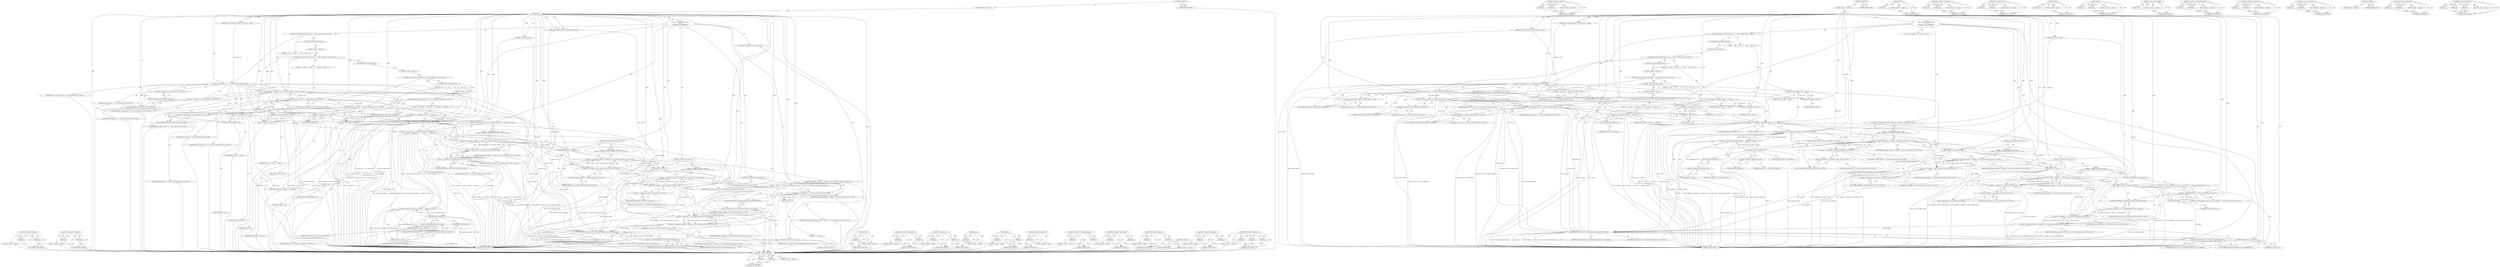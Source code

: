 digraph "SimulateOSKeyPress" {
vulnerable_176 [label=<(METHOD,&lt;operator&gt;.logicalOr)>];
vulnerable_177 [label=<(PARAM,p1)>];
vulnerable_178 [label=<(PARAM,p2)>];
vulnerable_179 [label=<(BLOCK,&lt;empty&gt;,&lt;empty&gt;)>];
vulnerable_180 [label=<(METHOD_RETURN,ANY)>];
vulnerable_200 [label=<(METHOD,&lt;operator&gt;.shiftLeft)>];
vulnerable_201 [label=<(PARAM,p1)>];
vulnerable_202 [label=<(PARAM,p2)>];
vulnerable_203 [label=<(BLOCK,&lt;empty&gt;,&lt;empty&gt;)>];
vulnerable_204 [label=<(METHOD_RETURN,ANY)>];
vulnerable_6 [label=<(METHOD,&lt;global&gt;)<SUB>1</SUB>>];
vulnerable_7 [label=<(BLOCK,&lt;empty&gt;,&lt;empty&gt;)<SUB>1</SUB>>];
vulnerable_8 [label=<(METHOD,Press)<SUB>1</SUB>>];
vulnerable_9 [label=<(PARAM,const scoped_refptr&lt;WindowProxy&gt;&amp; window)<SUB>1</SUB>>];
vulnerable_10 [label="<(PARAM,const ui::KeyboardCode key_code)<SUB>2</SUB>>"];
vulnerable_11 [label=<(PARAM,const wchar_t&amp; key)<SUB>3</SUB>>];
vulnerable_12 [label="<(BLOCK,{
  if (key_code == ui::VKEY_SHIFT) {
    shift...,{
  if (key_code == ui::VKEY_SHIFT) {
    shift...)<SUB>3</SUB>>"];
vulnerable_13 [label="<(CONTROL_STRUCTURE,IF,if (key_code == ui::VKEY_SHIFT))<SUB>4</SUB>>"];
vulnerable_14 [label="<(&lt;operator&gt;.equals,key_code == ui::VKEY_SHIFT)<SUB>4</SUB>>"];
vulnerable_15 [label="<(IDENTIFIER,key_code,key_code == ui::VKEY_SHIFT)<SUB>4</SUB>>"];
vulnerable_16 [label="<(&lt;operator&gt;.fieldAccess,ui::VKEY_SHIFT)<SUB>4</SUB>>"];
vulnerable_17 [label="<(IDENTIFIER,ui,key_code == ui::VKEY_SHIFT)<SUB>4</SUB>>"];
vulnerable_18 [label=<(FIELD_IDENTIFIER,VKEY_SHIFT,VKEY_SHIFT)<SUB>4</SUB>>];
vulnerable_19 [label=<(BLOCK,{
    shift_ = !shift_;
  },{
    shift_ = !shift_;
  })<SUB>4</SUB>>];
vulnerable_20 [label=<(&lt;operator&gt;.assignment,shift_ = !shift_)<SUB>5</SUB>>];
vulnerable_21 [label=<(IDENTIFIER,shift_,shift_ = !shift_)<SUB>5</SUB>>];
vulnerable_22 [label=<(&lt;operator&gt;.logicalNot,!shift_)<SUB>5</SUB>>];
vulnerable_23 [label=<(IDENTIFIER,shift_,!shift_)<SUB>5</SUB>>];
vulnerable_24 [label=<(CONTROL_STRUCTURE,ELSE,else)<SUB>6</SUB>>];
vulnerable_25 [label=<(BLOCK,&lt;empty&gt;,&lt;empty&gt;)<SUB>6</SUB>>];
vulnerable_26 [label="<(CONTROL_STRUCTURE,IF,if (key_code == ui::VKEY_CONTROL))<SUB>6</SUB>>"];
vulnerable_27 [label="<(&lt;operator&gt;.equals,key_code == ui::VKEY_CONTROL)<SUB>6</SUB>>"];
vulnerable_28 [label="<(IDENTIFIER,key_code,key_code == ui::VKEY_CONTROL)<SUB>6</SUB>>"];
vulnerable_29 [label="<(&lt;operator&gt;.fieldAccess,ui::VKEY_CONTROL)<SUB>6</SUB>>"];
vulnerable_30 [label="<(IDENTIFIER,ui,key_code == ui::VKEY_CONTROL)<SUB>6</SUB>>"];
vulnerable_31 [label=<(FIELD_IDENTIFIER,VKEY_CONTROL,VKEY_CONTROL)<SUB>6</SUB>>];
vulnerable_32 [label=<(BLOCK,{
    control_ = !control_;
  },{
    control_ = !control_;
  })<SUB>6</SUB>>];
vulnerable_33 [label=<(&lt;operator&gt;.assignment,control_ = !control_)<SUB>7</SUB>>];
vulnerable_34 [label=<(IDENTIFIER,control_,control_ = !control_)<SUB>7</SUB>>];
vulnerable_35 [label=<(&lt;operator&gt;.logicalNot,!control_)<SUB>7</SUB>>];
vulnerable_36 [label=<(IDENTIFIER,control_,!control_)<SUB>7</SUB>>];
vulnerable_37 [label=<(CONTROL_STRUCTURE,ELSE,else)<SUB>8</SUB>>];
vulnerable_38 [label=<(BLOCK,&lt;empty&gt;,&lt;empty&gt;)<SUB>8</SUB>>];
vulnerable_39 [label="<(CONTROL_STRUCTURE,IF,if (key_code == ui::VKEY_MENU))<SUB>8</SUB>>"];
vulnerable_40 [label="<(&lt;operator&gt;.equals,key_code == ui::VKEY_MENU)<SUB>8</SUB>>"];
vulnerable_41 [label="<(IDENTIFIER,key_code,key_code == ui::VKEY_MENU)<SUB>8</SUB>>"];
vulnerable_42 [label="<(&lt;operator&gt;.fieldAccess,ui::VKEY_MENU)<SUB>8</SUB>>"];
vulnerable_43 [label="<(IDENTIFIER,ui,key_code == ui::VKEY_MENU)<SUB>8</SUB>>"];
vulnerable_44 [label=<(FIELD_IDENTIFIER,VKEY_MENU,VKEY_MENU)<SUB>8</SUB>>];
vulnerable_45 [label=<(BLOCK,{  // ALT
    alt_ = !alt_;
  },{  // ALT
    alt_ = !alt_;
  })<SUB>8</SUB>>];
vulnerable_46 [label=<(&lt;operator&gt;.assignment,alt_ = !alt_)<SUB>9</SUB>>];
vulnerable_47 [label=<(IDENTIFIER,alt_,alt_ = !alt_)<SUB>9</SUB>>];
vulnerable_48 [label=<(&lt;operator&gt;.logicalNot,!alt_)<SUB>9</SUB>>];
vulnerable_49 [label=<(IDENTIFIER,alt_,!alt_)<SUB>9</SUB>>];
vulnerable_50 [label=<(CONTROL_STRUCTURE,ELSE,else)<SUB>10</SUB>>];
vulnerable_51 [label=<(BLOCK,&lt;empty&gt;,&lt;empty&gt;)<SUB>10</SUB>>];
vulnerable_52 [label="<(CONTROL_STRUCTURE,IF,if (key_code == ui::VKEY_COMMAND))<SUB>10</SUB>>"];
vulnerable_53 [label="<(&lt;operator&gt;.equals,key_code == ui::VKEY_COMMAND)<SUB>10</SUB>>"];
vulnerable_54 [label="<(IDENTIFIER,key_code,key_code == ui::VKEY_COMMAND)<SUB>10</SUB>>"];
vulnerable_55 [label="<(&lt;operator&gt;.fieldAccess,ui::VKEY_COMMAND)<SUB>10</SUB>>"];
vulnerable_56 [label="<(IDENTIFIER,ui,key_code == ui::VKEY_COMMAND)<SUB>10</SUB>>"];
vulnerable_57 [label=<(FIELD_IDENTIFIER,VKEY_COMMAND,VKEY_COMMAND)<SUB>10</SUB>>];
vulnerable_58 [label=<(BLOCK,{
    command_ = !command_;
  },{
    command_ = !command_;
  })<SUB>10</SUB>>];
vulnerable_59 [label=<(&lt;operator&gt;.assignment,command_ = !command_)<SUB>11</SUB>>];
vulnerable_60 [label=<(IDENTIFIER,command_,command_ = !command_)<SUB>11</SUB>>];
vulnerable_61 [label=<(&lt;operator&gt;.logicalNot,!command_)<SUB>11</SUB>>];
vulnerable_62 [label=<(IDENTIFIER,command_,!command_)<SUB>11</SUB>>];
vulnerable_63 [label="<(LOCAL,int modifiers: int)<SUB>14</SUB>>"];
vulnerable_64 [label=<(&lt;operator&gt;.assignment,modifiers = 0)<SUB>14</SUB>>];
vulnerable_65 [label=<(IDENTIFIER,modifiers,modifiers = 0)<SUB>14</SUB>>];
vulnerable_66 [label=<(LITERAL,0,modifiers = 0)<SUB>14</SUB>>];
vulnerable_67 [label=<(CONTROL_STRUCTURE,IF,if (shift_ || shifted_keys_.find(key) != shifted_keys_.end()))<SUB>15</SUB>>];
vulnerable_68 [label=<(&lt;operator&gt;.logicalOr,shift_ || shifted_keys_.find(key) != shifted_ke...)<SUB>15</SUB>>];
vulnerable_69 [label=<(IDENTIFIER,shift_,shift_ || shifted_keys_.find(key) != shifted_ke...)<SUB>15</SUB>>];
vulnerable_70 [label=<(&lt;operator&gt;.notEquals,shifted_keys_.find(key) != shifted_keys_.end())<SUB>15</SUB>>];
vulnerable_71 [label=<(find,shifted_keys_.find(key))<SUB>15</SUB>>];
vulnerable_72 [label=<(&lt;operator&gt;.fieldAccess,shifted_keys_.find)<SUB>15</SUB>>];
vulnerable_73 [label=<(IDENTIFIER,shifted_keys_,shifted_keys_.find(key))<SUB>15</SUB>>];
vulnerable_74 [label=<(FIELD_IDENTIFIER,find,find)<SUB>15</SUB>>];
vulnerable_75 [label=<(IDENTIFIER,key,shifted_keys_.find(key))<SUB>15</SUB>>];
vulnerable_76 [label=<(end,shifted_keys_.end())<SUB>15</SUB>>];
vulnerable_77 [label=<(&lt;operator&gt;.fieldAccess,shifted_keys_.end)<SUB>15</SUB>>];
vulnerable_78 [label=<(IDENTIFIER,shifted_keys_,shifted_keys_.end())<SUB>15</SUB>>];
vulnerable_79 [label=<(FIELD_IDENTIFIER,end,end)<SUB>15</SUB>>];
vulnerable_80 [label="<(BLOCK,{
    modifiers = modifiers | ui::EF_SHIFT_DOWN...,{
    modifiers = modifiers | ui::EF_SHIFT_DOWN...)<SUB>15</SUB>>"];
vulnerable_81 [label="<(&lt;operator&gt;.assignment,modifiers = modifiers | ui::EF_SHIFT_DOWN)<SUB>16</SUB>>"];
vulnerable_82 [label="<(IDENTIFIER,modifiers,modifiers = modifiers | ui::EF_SHIFT_DOWN)<SUB>16</SUB>>"];
vulnerable_83 [label="<(&lt;operator&gt;.or,modifiers | ui::EF_SHIFT_DOWN)<SUB>16</SUB>>"];
vulnerable_84 [label="<(IDENTIFIER,modifiers,modifiers | ui::EF_SHIFT_DOWN)<SUB>16</SUB>>"];
vulnerable_85 [label="<(&lt;operator&gt;.fieldAccess,ui::EF_SHIFT_DOWN)<SUB>16</SUB>>"];
vulnerable_86 [label="<(IDENTIFIER,ui,modifiers | ui::EF_SHIFT_DOWN)<SUB>16</SUB>>"];
vulnerable_87 [label=<(FIELD_IDENTIFIER,EF_SHIFT_DOWN,EF_SHIFT_DOWN)<SUB>16</SUB>>];
vulnerable_88 [label=<(CONTROL_STRUCTURE,IF,if (control_))<SUB>18</SUB>>];
vulnerable_89 [label=<(IDENTIFIER,control_,if (control_))<SUB>18</SUB>>];
vulnerable_90 [label="<(BLOCK,{
    modifiers = modifiers | ui::EF_CONTROL_DO...,{
    modifiers = modifiers | ui::EF_CONTROL_DO...)<SUB>18</SUB>>"];
vulnerable_91 [label="<(&lt;operator&gt;.assignment,modifiers = modifiers | ui::EF_CONTROL_DOWN)<SUB>19</SUB>>"];
vulnerable_92 [label="<(IDENTIFIER,modifiers,modifiers = modifiers | ui::EF_CONTROL_DOWN)<SUB>19</SUB>>"];
vulnerable_93 [label="<(&lt;operator&gt;.or,modifiers | ui::EF_CONTROL_DOWN)<SUB>19</SUB>>"];
vulnerable_94 [label="<(IDENTIFIER,modifiers,modifiers | ui::EF_CONTROL_DOWN)<SUB>19</SUB>>"];
vulnerable_95 [label="<(&lt;operator&gt;.fieldAccess,ui::EF_CONTROL_DOWN)<SUB>19</SUB>>"];
vulnerable_96 [label="<(IDENTIFIER,ui,modifiers | ui::EF_CONTROL_DOWN)<SUB>19</SUB>>"];
vulnerable_97 [label=<(FIELD_IDENTIFIER,EF_CONTROL_DOWN,EF_CONTROL_DOWN)<SUB>19</SUB>>];
vulnerable_98 [label=<(CONTROL_STRUCTURE,IF,if (alt_))<SUB>21</SUB>>];
vulnerable_99 [label=<(IDENTIFIER,alt_,if (alt_))<SUB>21</SUB>>];
vulnerable_100 [label="<(BLOCK,{
     modifiers = modifiers | ui::EF_ALT_DOWN;...,{
     modifiers = modifiers | ui::EF_ALT_DOWN;...)<SUB>21</SUB>>"];
vulnerable_101 [label="<(&lt;operator&gt;.assignment,modifiers = modifiers | ui::EF_ALT_DOWN)<SUB>22</SUB>>"];
vulnerable_102 [label="<(IDENTIFIER,modifiers,modifiers = modifiers | ui::EF_ALT_DOWN)<SUB>22</SUB>>"];
vulnerable_103 [label="<(&lt;operator&gt;.or,modifiers | ui::EF_ALT_DOWN)<SUB>22</SUB>>"];
vulnerable_104 [label="<(IDENTIFIER,modifiers,modifiers | ui::EF_ALT_DOWN)<SUB>22</SUB>>"];
vulnerable_105 [label="<(&lt;operator&gt;.fieldAccess,ui::EF_ALT_DOWN)<SUB>22</SUB>>"];
vulnerable_106 [label="<(IDENTIFIER,ui,modifiers | ui::EF_ALT_DOWN)<SUB>22</SUB>>"];
vulnerable_107 [label=<(FIELD_IDENTIFIER,EF_ALT_DOWN,EF_ALT_DOWN)<SUB>22</SUB>>];
vulnerable_108 [label=<(CONTROL_STRUCTURE,IF,if (command_))<SUB>24</SUB>>];
vulnerable_109 [label=<(IDENTIFIER,command_,if (command_))<SUB>24</SUB>>];
vulnerable_110 [label=<(BLOCK,{
    VLOG(1) &lt;&lt; &quot;Pressing command key on linux...,{
    VLOG(1) &lt;&lt; &quot;Pressing command key on linux...)<SUB>24</SUB>>];
vulnerable_111 [label=<(&lt;operator&gt;.shiftLeft,VLOG(1) &lt;&lt; &quot;Pressing command key on linux!!&quot;)<SUB>25</SUB>>];
vulnerable_112 [label=<(VLOG,VLOG(1))<SUB>25</SUB>>];
vulnerable_113 [label=<(LITERAL,1,VLOG(1))<SUB>25</SUB>>];
vulnerable_114 [label=<(LITERAL,&quot;Pressing command key on linux!!&quot;,VLOG(1) &lt;&lt; &quot;Pressing command key on linux!!&quot;)<SUB>25</SUB>>];
vulnerable_115 [label="<(&lt;operator&gt;.assignment,modifiers = modifiers | ui::EF_COMMAND_DOWN)<SUB>26</SUB>>"];
vulnerable_116 [label="<(IDENTIFIER,modifiers,modifiers = modifiers | ui::EF_COMMAND_DOWN)<SUB>26</SUB>>"];
vulnerable_117 [label="<(&lt;operator&gt;.or,modifiers | ui::EF_COMMAND_DOWN)<SUB>26</SUB>>"];
vulnerable_118 [label="<(IDENTIFIER,modifiers,modifiers | ui::EF_COMMAND_DOWN)<SUB>26</SUB>>"];
vulnerable_119 [label="<(&lt;operator&gt;.fieldAccess,ui::EF_COMMAND_DOWN)<SUB>26</SUB>>"];
vulnerable_120 [label="<(IDENTIFIER,ui,modifiers | ui::EF_COMMAND_DOWN)<SUB>26</SUB>>"];
vulnerable_121 [label=<(FIELD_IDENTIFIER,EF_COMMAND_DOWN,EF_COMMAND_DOWN)<SUB>26</SUB>>];
vulnerable_122 [label=<(SimulateOSKeyPress,window-&gt;SimulateOSKeyPress(key_code, modifiers))<SUB>29</SUB>>];
vulnerable_123 [label=<(&lt;operator&gt;.indirectFieldAccess,window-&gt;SimulateOSKeyPress)<SUB>29</SUB>>];
vulnerable_124 [label=<(IDENTIFIER,window,window-&gt;SimulateOSKeyPress(key_code, modifiers))<SUB>29</SUB>>];
vulnerable_125 [label=<(FIELD_IDENTIFIER,SimulateOSKeyPress,SimulateOSKeyPress)<SUB>29</SUB>>];
vulnerable_126 [label=<(IDENTIFIER,key_code,window-&gt;SimulateOSKeyPress(key_code, modifiers))<SUB>29</SUB>>];
vulnerable_127 [label=<(IDENTIFIER,modifiers,window-&gt;SimulateOSKeyPress(key_code, modifiers))<SUB>29</SUB>>];
vulnerable_128 [label=<(RETURN,return true;,return true;)<SUB>31</SUB>>];
vulnerable_129 [label=<(LITERAL,true,return true;)<SUB>31</SUB>>];
vulnerable_130 [label=<(METHOD_RETURN,bool)<SUB>1</SUB>>];
vulnerable_132 [label=<(METHOD_RETURN,ANY)<SUB>1</SUB>>];
vulnerable_205 [label=<(METHOD,VLOG)>];
vulnerable_206 [label=<(PARAM,p1)>];
vulnerable_207 [label=<(BLOCK,&lt;empty&gt;,&lt;empty&gt;)>];
vulnerable_208 [label=<(METHOD_RETURN,ANY)>];
vulnerable_162 [label=<(METHOD,&lt;operator&gt;.fieldAccess)>];
vulnerable_163 [label=<(PARAM,p1)>];
vulnerable_164 [label=<(PARAM,p2)>];
vulnerable_165 [label=<(BLOCK,&lt;empty&gt;,&lt;empty&gt;)>];
vulnerable_166 [label=<(METHOD_RETURN,ANY)>];
vulnerable_195 [label=<(METHOD,&lt;operator&gt;.or)>];
vulnerable_196 [label=<(PARAM,p1)>];
vulnerable_197 [label=<(PARAM,p2)>];
vulnerable_198 [label=<(BLOCK,&lt;empty&gt;,&lt;empty&gt;)>];
vulnerable_199 [label=<(METHOD_RETURN,ANY)>];
vulnerable_191 [label=<(METHOD,end)>];
vulnerable_192 [label=<(PARAM,p1)>];
vulnerable_193 [label=<(BLOCK,&lt;empty&gt;,&lt;empty&gt;)>];
vulnerable_194 [label=<(METHOD_RETURN,ANY)>];
vulnerable_186 [label=<(METHOD,find)>];
vulnerable_187 [label=<(PARAM,p1)>];
vulnerable_188 [label=<(PARAM,p2)>];
vulnerable_189 [label=<(BLOCK,&lt;empty&gt;,&lt;empty&gt;)>];
vulnerable_190 [label=<(METHOD_RETURN,ANY)>];
vulnerable_172 [label=<(METHOD,&lt;operator&gt;.logicalNot)>];
vulnerable_173 [label=<(PARAM,p1)>];
vulnerable_174 [label=<(BLOCK,&lt;empty&gt;,&lt;empty&gt;)>];
vulnerable_175 [label=<(METHOD_RETURN,ANY)>];
vulnerable_215 [label=<(METHOD,&lt;operator&gt;.indirectFieldAccess)>];
vulnerable_216 [label=<(PARAM,p1)>];
vulnerable_217 [label=<(PARAM,p2)>];
vulnerable_218 [label=<(BLOCK,&lt;empty&gt;,&lt;empty&gt;)>];
vulnerable_219 [label=<(METHOD_RETURN,ANY)>];
vulnerable_167 [label=<(METHOD,&lt;operator&gt;.assignment)>];
vulnerable_168 [label=<(PARAM,p1)>];
vulnerable_169 [label=<(PARAM,p2)>];
vulnerable_170 [label=<(BLOCK,&lt;empty&gt;,&lt;empty&gt;)>];
vulnerable_171 [label=<(METHOD_RETURN,ANY)>];
vulnerable_157 [label=<(METHOD,&lt;operator&gt;.equals)>];
vulnerable_158 [label=<(PARAM,p1)>];
vulnerable_159 [label=<(PARAM,p2)>];
vulnerable_160 [label=<(BLOCK,&lt;empty&gt;,&lt;empty&gt;)>];
vulnerable_161 [label=<(METHOD_RETURN,ANY)>];
vulnerable_151 [label=<(METHOD,&lt;global&gt;)<SUB>1</SUB>>];
vulnerable_152 [label=<(BLOCK,&lt;empty&gt;,&lt;empty&gt;)>];
vulnerable_153 [label=<(METHOD_RETURN,ANY)>];
vulnerable_181 [label=<(METHOD,&lt;operator&gt;.notEquals)>];
vulnerable_182 [label=<(PARAM,p1)>];
vulnerable_183 [label=<(PARAM,p2)>];
vulnerable_184 [label=<(BLOCK,&lt;empty&gt;,&lt;empty&gt;)>];
vulnerable_185 [label=<(METHOD_RETURN,ANY)>];
vulnerable_209 [label=<(METHOD,SimulateOSKeyPress)>];
vulnerable_210 [label=<(PARAM,p1)>];
vulnerable_211 [label=<(PARAM,p2)>];
vulnerable_212 [label=<(PARAM,p3)>];
vulnerable_213 [label=<(BLOCK,&lt;empty&gt;,&lt;empty&gt;)>];
vulnerable_214 [label=<(METHOD_RETURN,ANY)>];
fixed_176 [label=<(METHOD,&lt;operator&gt;.logicalOr)>];
fixed_177 [label=<(PARAM,p1)>];
fixed_178 [label=<(PARAM,p2)>];
fixed_179 [label=<(BLOCK,&lt;empty&gt;,&lt;empty&gt;)>];
fixed_180 [label=<(METHOD_RETURN,ANY)>];
fixed_200 [label=<(METHOD,&lt;operator&gt;.shiftLeft)>];
fixed_201 [label=<(PARAM,p1)>];
fixed_202 [label=<(PARAM,p2)>];
fixed_203 [label=<(BLOCK,&lt;empty&gt;,&lt;empty&gt;)>];
fixed_204 [label=<(METHOD_RETURN,ANY)>];
fixed_6 [label=<(METHOD,&lt;global&gt;)<SUB>1</SUB>>];
fixed_7 [label=<(BLOCK,&lt;empty&gt;,&lt;empty&gt;)<SUB>1</SUB>>];
fixed_8 [label=<(METHOD,Press)<SUB>1</SUB>>];
fixed_9 [label=<(PARAM,const scoped_refptr&lt;WindowProxy&gt;&amp; window)<SUB>1</SUB>>];
fixed_10 [label="<(PARAM,const ui::KeyboardCode key_code)<SUB>2</SUB>>"];
fixed_11 [label=<(PARAM,const wchar_t&amp; key)<SUB>3</SUB>>];
fixed_12 [label="<(BLOCK,{
  if (key_code == ui::VKEY_SHIFT) {
    shift...,{
  if (key_code == ui::VKEY_SHIFT) {
    shift...)<SUB>3</SUB>>"];
fixed_13 [label="<(CONTROL_STRUCTURE,IF,if (key_code == ui::VKEY_SHIFT))<SUB>4</SUB>>"];
fixed_14 [label="<(&lt;operator&gt;.equals,key_code == ui::VKEY_SHIFT)<SUB>4</SUB>>"];
fixed_15 [label="<(IDENTIFIER,key_code,key_code == ui::VKEY_SHIFT)<SUB>4</SUB>>"];
fixed_16 [label="<(&lt;operator&gt;.fieldAccess,ui::VKEY_SHIFT)<SUB>4</SUB>>"];
fixed_17 [label="<(IDENTIFIER,ui,key_code == ui::VKEY_SHIFT)<SUB>4</SUB>>"];
fixed_18 [label=<(FIELD_IDENTIFIER,VKEY_SHIFT,VKEY_SHIFT)<SUB>4</SUB>>];
fixed_19 [label=<(BLOCK,{
    shift_ = !shift_;
  },{
    shift_ = !shift_;
  })<SUB>4</SUB>>];
fixed_20 [label=<(&lt;operator&gt;.assignment,shift_ = !shift_)<SUB>5</SUB>>];
fixed_21 [label=<(IDENTIFIER,shift_,shift_ = !shift_)<SUB>5</SUB>>];
fixed_22 [label=<(&lt;operator&gt;.logicalNot,!shift_)<SUB>5</SUB>>];
fixed_23 [label=<(IDENTIFIER,shift_,!shift_)<SUB>5</SUB>>];
fixed_24 [label=<(CONTROL_STRUCTURE,ELSE,else)<SUB>6</SUB>>];
fixed_25 [label=<(BLOCK,&lt;empty&gt;,&lt;empty&gt;)<SUB>6</SUB>>];
fixed_26 [label="<(CONTROL_STRUCTURE,IF,if (key_code == ui::VKEY_CONTROL))<SUB>6</SUB>>"];
fixed_27 [label="<(&lt;operator&gt;.equals,key_code == ui::VKEY_CONTROL)<SUB>6</SUB>>"];
fixed_28 [label="<(IDENTIFIER,key_code,key_code == ui::VKEY_CONTROL)<SUB>6</SUB>>"];
fixed_29 [label="<(&lt;operator&gt;.fieldAccess,ui::VKEY_CONTROL)<SUB>6</SUB>>"];
fixed_30 [label="<(IDENTIFIER,ui,key_code == ui::VKEY_CONTROL)<SUB>6</SUB>>"];
fixed_31 [label=<(FIELD_IDENTIFIER,VKEY_CONTROL,VKEY_CONTROL)<SUB>6</SUB>>];
fixed_32 [label=<(BLOCK,{
    control_ = !control_;
  },{
    control_ = !control_;
  })<SUB>6</SUB>>];
fixed_33 [label=<(&lt;operator&gt;.assignment,control_ = !control_)<SUB>7</SUB>>];
fixed_34 [label=<(IDENTIFIER,control_,control_ = !control_)<SUB>7</SUB>>];
fixed_35 [label=<(&lt;operator&gt;.logicalNot,!control_)<SUB>7</SUB>>];
fixed_36 [label=<(IDENTIFIER,control_,!control_)<SUB>7</SUB>>];
fixed_37 [label=<(CONTROL_STRUCTURE,ELSE,else)<SUB>8</SUB>>];
fixed_38 [label=<(BLOCK,&lt;empty&gt;,&lt;empty&gt;)<SUB>8</SUB>>];
fixed_39 [label="<(CONTROL_STRUCTURE,IF,if (key_code == ui::VKEY_MENU))<SUB>8</SUB>>"];
fixed_40 [label="<(&lt;operator&gt;.equals,key_code == ui::VKEY_MENU)<SUB>8</SUB>>"];
fixed_41 [label="<(IDENTIFIER,key_code,key_code == ui::VKEY_MENU)<SUB>8</SUB>>"];
fixed_42 [label="<(&lt;operator&gt;.fieldAccess,ui::VKEY_MENU)<SUB>8</SUB>>"];
fixed_43 [label="<(IDENTIFIER,ui,key_code == ui::VKEY_MENU)<SUB>8</SUB>>"];
fixed_44 [label=<(FIELD_IDENTIFIER,VKEY_MENU,VKEY_MENU)<SUB>8</SUB>>];
fixed_45 [label=<(BLOCK,{  // ALT
    alt_ = !alt_;
  },{  // ALT
    alt_ = !alt_;
  })<SUB>8</SUB>>];
fixed_46 [label=<(&lt;operator&gt;.assignment,alt_ = !alt_)<SUB>9</SUB>>];
fixed_47 [label=<(IDENTIFIER,alt_,alt_ = !alt_)<SUB>9</SUB>>];
fixed_48 [label=<(&lt;operator&gt;.logicalNot,!alt_)<SUB>9</SUB>>];
fixed_49 [label=<(IDENTIFIER,alt_,!alt_)<SUB>9</SUB>>];
fixed_50 [label=<(CONTROL_STRUCTURE,ELSE,else)<SUB>10</SUB>>];
fixed_51 [label=<(BLOCK,&lt;empty&gt;,&lt;empty&gt;)<SUB>10</SUB>>];
fixed_52 [label="<(CONTROL_STRUCTURE,IF,if (key_code == ui::VKEY_COMMAND))<SUB>10</SUB>>"];
fixed_53 [label="<(&lt;operator&gt;.equals,key_code == ui::VKEY_COMMAND)<SUB>10</SUB>>"];
fixed_54 [label="<(IDENTIFIER,key_code,key_code == ui::VKEY_COMMAND)<SUB>10</SUB>>"];
fixed_55 [label="<(&lt;operator&gt;.fieldAccess,ui::VKEY_COMMAND)<SUB>10</SUB>>"];
fixed_56 [label="<(IDENTIFIER,ui,key_code == ui::VKEY_COMMAND)<SUB>10</SUB>>"];
fixed_57 [label=<(FIELD_IDENTIFIER,VKEY_COMMAND,VKEY_COMMAND)<SUB>10</SUB>>];
fixed_58 [label=<(BLOCK,{
    command_ = !command_;
  },{
    command_ = !command_;
  })<SUB>10</SUB>>];
fixed_59 [label=<(&lt;operator&gt;.assignment,command_ = !command_)<SUB>11</SUB>>];
fixed_60 [label=<(IDENTIFIER,command_,command_ = !command_)<SUB>11</SUB>>];
fixed_61 [label=<(&lt;operator&gt;.logicalNot,!command_)<SUB>11</SUB>>];
fixed_62 [label=<(IDENTIFIER,command_,!command_)<SUB>11</SUB>>];
fixed_63 [label="<(LOCAL,int modifiers: int)<SUB>14</SUB>>"];
fixed_64 [label=<(&lt;operator&gt;.assignment,modifiers = 0)<SUB>14</SUB>>];
fixed_65 [label=<(IDENTIFIER,modifiers,modifiers = 0)<SUB>14</SUB>>];
fixed_66 [label=<(LITERAL,0,modifiers = 0)<SUB>14</SUB>>];
fixed_67 [label=<(CONTROL_STRUCTURE,IF,if (shift_ || shifted_keys_.find(key) != shifted_keys_.end()))<SUB>15</SUB>>];
fixed_68 [label=<(&lt;operator&gt;.logicalOr,shift_ || shifted_keys_.find(key) != shifted_ke...)<SUB>15</SUB>>];
fixed_69 [label=<(IDENTIFIER,shift_,shift_ || shifted_keys_.find(key) != shifted_ke...)<SUB>15</SUB>>];
fixed_70 [label=<(&lt;operator&gt;.notEquals,shifted_keys_.find(key) != shifted_keys_.end())<SUB>15</SUB>>];
fixed_71 [label=<(find,shifted_keys_.find(key))<SUB>15</SUB>>];
fixed_72 [label=<(&lt;operator&gt;.fieldAccess,shifted_keys_.find)<SUB>15</SUB>>];
fixed_73 [label=<(IDENTIFIER,shifted_keys_,shifted_keys_.find(key))<SUB>15</SUB>>];
fixed_74 [label=<(FIELD_IDENTIFIER,find,find)<SUB>15</SUB>>];
fixed_75 [label=<(IDENTIFIER,key,shifted_keys_.find(key))<SUB>15</SUB>>];
fixed_76 [label=<(end,shifted_keys_.end())<SUB>15</SUB>>];
fixed_77 [label=<(&lt;operator&gt;.fieldAccess,shifted_keys_.end)<SUB>15</SUB>>];
fixed_78 [label=<(IDENTIFIER,shifted_keys_,shifted_keys_.end())<SUB>15</SUB>>];
fixed_79 [label=<(FIELD_IDENTIFIER,end,end)<SUB>15</SUB>>];
fixed_80 [label="<(BLOCK,{
    modifiers = modifiers | ui::EF_SHIFT_DOWN...,{
    modifiers = modifiers | ui::EF_SHIFT_DOWN...)<SUB>15</SUB>>"];
fixed_81 [label="<(&lt;operator&gt;.assignment,modifiers = modifiers | ui::EF_SHIFT_DOWN)<SUB>16</SUB>>"];
fixed_82 [label="<(IDENTIFIER,modifiers,modifiers = modifiers | ui::EF_SHIFT_DOWN)<SUB>16</SUB>>"];
fixed_83 [label="<(&lt;operator&gt;.or,modifiers | ui::EF_SHIFT_DOWN)<SUB>16</SUB>>"];
fixed_84 [label="<(IDENTIFIER,modifiers,modifiers | ui::EF_SHIFT_DOWN)<SUB>16</SUB>>"];
fixed_85 [label="<(&lt;operator&gt;.fieldAccess,ui::EF_SHIFT_DOWN)<SUB>16</SUB>>"];
fixed_86 [label="<(IDENTIFIER,ui,modifiers | ui::EF_SHIFT_DOWN)<SUB>16</SUB>>"];
fixed_87 [label=<(FIELD_IDENTIFIER,EF_SHIFT_DOWN,EF_SHIFT_DOWN)<SUB>16</SUB>>];
fixed_88 [label=<(CONTROL_STRUCTURE,IF,if (control_))<SUB>18</SUB>>];
fixed_89 [label=<(IDENTIFIER,control_,if (control_))<SUB>18</SUB>>];
fixed_90 [label="<(BLOCK,{
    modifiers = modifiers | ui::EF_CONTROL_DO...,{
    modifiers = modifiers | ui::EF_CONTROL_DO...)<SUB>18</SUB>>"];
fixed_91 [label="<(&lt;operator&gt;.assignment,modifiers = modifiers | ui::EF_CONTROL_DOWN)<SUB>19</SUB>>"];
fixed_92 [label="<(IDENTIFIER,modifiers,modifiers = modifiers | ui::EF_CONTROL_DOWN)<SUB>19</SUB>>"];
fixed_93 [label="<(&lt;operator&gt;.or,modifiers | ui::EF_CONTROL_DOWN)<SUB>19</SUB>>"];
fixed_94 [label="<(IDENTIFIER,modifiers,modifiers | ui::EF_CONTROL_DOWN)<SUB>19</SUB>>"];
fixed_95 [label="<(&lt;operator&gt;.fieldAccess,ui::EF_CONTROL_DOWN)<SUB>19</SUB>>"];
fixed_96 [label="<(IDENTIFIER,ui,modifiers | ui::EF_CONTROL_DOWN)<SUB>19</SUB>>"];
fixed_97 [label=<(FIELD_IDENTIFIER,EF_CONTROL_DOWN,EF_CONTROL_DOWN)<SUB>19</SUB>>];
fixed_98 [label=<(CONTROL_STRUCTURE,IF,if (alt_))<SUB>21</SUB>>];
fixed_99 [label=<(IDENTIFIER,alt_,if (alt_))<SUB>21</SUB>>];
fixed_100 [label="<(BLOCK,{
     modifiers = modifiers | ui::EF_ALT_DOWN;...,{
     modifiers = modifiers | ui::EF_ALT_DOWN;...)<SUB>21</SUB>>"];
fixed_101 [label="<(&lt;operator&gt;.assignment,modifiers = modifiers | ui::EF_ALT_DOWN)<SUB>22</SUB>>"];
fixed_102 [label="<(IDENTIFIER,modifiers,modifiers = modifiers | ui::EF_ALT_DOWN)<SUB>22</SUB>>"];
fixed_103 [label="<(&lt;operator&gt;.or,modifiers | ui::EF_ALT_DOWN)<SUB>22</SUB>>"];
fixed_104 [label="<(IDENTIFIER,modifiers,modifiers | ui::EF_ALT_DOWN)<SUB>22</SUB>>"];
fixed_105 [label="<(&lt;operator&gt;.fieldAccess,ui::EF_ALT_DOWN)<SUB>22</SUB>>"];
fixed_106 [label="<(IDENTIFIER,ui,modifiers | ui::EF_ALT_DOWN)<SUB>22</SUB>>"];
fixed_107 [label=<(FIELD_IDENTIFIER,EF_ALT_DOWN,EF_ALT_DOWN)<SUB>22</SUB>>];
fixed_108 [label=<(CONTROL_STRUCTURE,IF,if (command_))<SUB>24</SUB>>];
fixed_109 [label=<(IDENTIFIER,command_,if (command_))<SUB>24</SUB>>];
fixed_110 [label=<(BLOCK,{
    LOG(INFO) &lt;&lt; &quot;Pressing command key on lin...,{
    LOG(INFO) &lt;&lt; &quot;Pressing command key on lin...)<SUB>24</SUB>>];
fixed_111 [label=<(&lt;operator&gt;.shiftLeft,LOG(INFO) &lt;&lt; &quot;Pressing command key on linux!!&quot;)<SUB>25</SUB>>];
fixed_112 [label=<(LOG,LOG(INFO))<SUB>25</SUB>>];
fixed_113 [label=<(IDENTIFIER,INFO,LOG(INFO))<SUB>25</SUB>>];
fixed_114 [label=<(LITERAL,&quot;Pressing command key on linux!!&quot;,LOG(INFO) &lt;&lt; &quot;Pressing command key on linux!!&quot;)<SUB>25</SUB>>];
fixed_115 [label="<(&lt;operator&gt;.assignment,modifiers = modifiers | ui::EF_COMMAND_DOWN)<SUB>26</SUB>>"];
fixed_116 [label="<(IDENTIFIER,modifiers,modifiers = modifiers | ui::EF_COMMAND_DOWN)<SUB>26</SUB>>"];
fixed_117 [label="<(&lt;operator&gt;.or,modifiers | ui::EF_COMMAND_DOWN)<SUB>26</SUB>>"];
fixed_118 [label="<(IDENTIFIER,modifiers,modifiers | ui::EF_COMMAND_DOWN)<SUB>26</SUB>>"];
fixed_119 [label="<(&lt;operator&gt;.fieldAccess,ui::EF_COMMAND_DOWN)<SUB>26</SUB>>"];
fixed_120 [label="<(IDENTIFIER,ui,modifiers | ui::EF_COMMAND_DOWN)<SUB>26</SUB>>"];
fixed_121 [label=<(FIELD_IDENTIFIER,EF_COMMAND_DOWN,EF_COMMAND_DOWN)<SUB>26</SUB>>];
fixed_122 [label=<(SimulateOSKeyPress,window-&gt;SimulateOSKeyPress(key_code, modifiers))<SUB>29</SUB>>];
fixed_123 [label=<(&lt;operator&gt;.indirectFieldAccess,window-&gt;SimulateOSKeyPress)<SUB>29</SUB>>];
fixed_124 [label=<(IDENTIFIER,window,window-&gt;SimulateOSKeyPress(key_code, modifiers))<SUB>29</SUB>>];
fixed_125 [label=<(FIELD_IDENTIFIER,SimulateOSKeyPress,SimulateOSKeyPress)<SUB>29</SUB>>];
fixed_126 [label=<(IDENTIFIER,key_code,window-&gt;SimulateOSKeyPress(key_code, modifiers))<SUB>29</SUB>>];
fixed_127 [label=<(IDENTIFIER,modifiers,window-&gt;SimulateOSKeyPress(key_code, modifiers))<SUB>29</SUB>>];
fixed_128 [label=<(RETURN,return true;,return true;)<SUB>31</SUB>>];
fixed_129 [label=<(LITERAL,true,return true;)<SUB>31</SUB>>];
fixed_130 [label=<(METHOD_RETURN,bool)<SUB>1</SUB>>];
fixed_132 [label=<(METHOD_RETURN,ANY)<SUB>1</SUB>>];
fixed_205 [label=<(METHOD,LOG)>];
fixed_206 [label=<(PARAM,p1)>];
fixed_207 [label=<(BLOCK,&lt;empty&gt;,&lt;empty&gt;)>];
fixed_208 [label=<(METHOD_RETURN,ANY)>];
fixed_162 [label=<(METHOD,&lt;operator&gt;.fieldAccess)>];
fixed_163 [label=<(PARAM,p1)>];
fixed_164 [label=<(PARAM,p2)>];
fixed_165 [label=<(BLOCK,&lt;empty&gt;,&lt;empty&gt;)>];
fixed_166 [label=<(METHOD_RETURN,ANY)>];
fixed_195 [label=<(METHOD,&lt;operator&gt;.or)>];
fixed_196 [label=<(PARAM,p1)>];
fixed_197 [label=<(PARAM,p2)>];
fixed_198 [label=<(BLOCK,&lt;empty&gt;,&lt;empty&gt;)>];
fixed_199 [label=<(METHOD_RETURN,ANY)>];
fixed_191 [label=<(METHOD,end)>];
fixed_192 [label=<(PARAM,p1)>];
fixed_193 [label=<(BLOCK,&lt;empty&gt;,&lt;empty&gt;)>];
fixed_194 [label=<(METHOD_RETURN,ANY)>];
fixed_186 [label=<(METHOD,find)>];
fixed_187 [label=<(PARAM,p1)>];
fixed_188 [label=<(PARAM,p2)>];
fixed_189 [label=<(BLOCK,&lt;empty&gt;,&lt;empty&gt;)>];
fixed_190 [label=<(METHOD_RETURN,ANY)>];
fixed_172 [label=<(METHOD,&lt;operator&gt;.logicalNot)>];
fixed_173 [label=<(PARAM,p1)>];
fixed_174 [label=<(BLOCK,&lt;empty&gt;,&lt;empty&gt;)>];
fixed_175 [label=<(METHOD_RETURN,ANY)>];
fixed_215 [label=<(METHOD,&lt;operator&gt;.indirectFieldAccess)>];
fixed_216 [label=<(PARAM,p1)>];
fixed_217 [label=<(PARAM,p2)>];
fixed_218 [label=<(BLOCK,&lt;empty&gt;,&lt;empty&gt;)>];
fixed_219 [label=<(METHOD_RETURN,ANY)>];
fixed_167 [label=<(METHOD,&lt;operator&gt;.assignment)>];
fixed_168 [label=<(PARAM,p1)>];
fixed_169 [label=<(PARAM,p2)>];
fixed_170 [label=<(BLOCK,&lt;empty&gt;,&lt;empty&gt;)>];
fixed_171 [label=<(METHOD_RETURN,ANY)>];
fixed_157 [label=<(METHOD,&lt;operator&gt;.equals)>];
fixed_158 [label=<(PARAM,p1)>];
fixed_159 [label=<(PARAM,p2)>];
fixed_160 [label=<(BLOCK,&lt;empty&gt;,&lt;empty&gt;)>];
fixed_161 [label=<(METHOD_RETURN,ANY)>];
fixed_151 [label=<(METHOD,&lt;global&gt;)<SUB>1</SUB>>];
fixed_152 [label=<(BLOCK,&lt;empty&gt;,&lt;empty&gt;)>];
fixed_153 [label=<(METHOD_RETURN,ANY)>];
fixed_181 [label=<(METHOD,&lt;operator&gt;.notEquals)>];
fixed_182 [label=<(PARAM,p1)>];
fixed_183 [label=<(PARAM,p2)>];
fixed_184 [label=<(BLOCK,&lt;empty&gt;,&lt;empty&gt;)>];
fixed_185 [label=<(METHOD_RETURN,ANY)>];
fixed_209 [label=<(METHOD,SimulateOSKeyPress)>];
fixed_210 [label=<(PARAM,p1)>];
fixed_211 [label=<(PARAM,p2)>];
fixed_212 [label=<(PARAM,p3)>];
fixed_213 [label=<(BLOCK,&lt;empty&gt;,&lt;empty&gt;)>];
fixed_214 [label=<(METHOD_RETURN,ANY)>];
vulnerable_176 -> vulnerable_177  [key=0, label="AST: "];
vulnerable_176 -> vulnerable_177  [key=1, label="DDG: "];
vulnerable_176 -> vulnerable_179  [key=0, label="AST: "];
vulnerable_176 -> vulnerable_178  [key=0, label="AST: "];
vulnerable_176 -> vulnerable_178  [key=1, label="DDG: "];
vulnerable_176 -> vulnerable_180  [key=0, label="AST: "];
vulnerable_176 -> vulnerable_180  [key=1, label="CFG: "];
vulnerable_177 -> vulnerable_180  [key=0, label="DDG: p1"];
vulnerable_178 -> vulnerable_180  [key=0, label="DDG: p2"];
vulnerable_179 -> fixed_176  [key=0];
vulnerable_180 -> fixed_176  [key=0];
vulnerable_200 -> vulnerable_201  [key=0, label="AST: "];
vulnerable_200 -> vulnerable_201  [key=1, label="DDG: "];
vulnerable_200 -> vulnerable_203  [key=0, label="AST: "];
vulnerable_200 -> vulnerable_202  [key=0, label="AST: "];
vulnerable_200 -> vulnerable_202  [key=1, label="DDG: "];
vulnerable_200 -> vulnerable_204  [key=0, label="AST: "];
vulnerable_200 -> vulnerable_204  [key=1, label="CFG: "];
vulnerable_201 -> vulnerable_204  [key=0, label="DDG: p1"];
vulnerable_202 -> vulnerable_204  [key=0, label="DDG: p2"];
vulnerable_203 -> fixed_176  [key=0];
vulnerable_204 -> fixed_176  [key=0];
vulnerable_6 -> vulnerable_7  [key=0, label="AST: "];
vulnerable_6 -> vulnerable_132  [key=0, label="AST: "];
vulnerable_6 -> vulnerable_132  [key=1, label="CFG: "];
vulnerable_7 -> vulnerable_8  [key=0, label="AST: "];
vulnerable_8 -> vulnerable_9  [key=0, label="AST: "];
vulnerable_8 -> vulnerable_9  [key=1, label="DDG: "];
vulnerable_8 -> vulnerable_10  [key=0, label="AST: "];
vulnerable_8 -> vulnerable_10  [key=1, label="DDG: "];
vulnerable_8 -> vulnerable_11  [key=0, label="AST: "];
vulnerable_8 -> vulnerable_11  [key=1, label="DDG: "];
vulnerable_8 -> vulnerable_12  [key=0, label="AST: "];
vulnerable_8 -> vulnerable_130  [key=0, label="AST: "];
vulnerable_8 -> vulnerable_18  [key=0, label="CFG: "];
vulnerable_8 -> vulnerable_64  [key=0, label="DDG: "];
vulnerable_8 -> vulnerable_128  [key=0, label="DDG: "];
vulnerable_8 -> vulnerable_89  [key=0, label="DDG: "];
vulnerable_8 -> vulnerable_99  [key=0, label="DDG: "];
vulnerable_8 -> vulnerable_109  [key=0, label="DDG: "];
vulnerable_8 -> vulnerable_122  [key=0, label="DDG: "];
vulnerable_8 -> vulnerable_129  [key=0, label="DDG: "];
vulnerable_8 -> vulnerable_14  [key=0, label="DDG: "];
vulnerable_8 -> vulnerable_68  [key=0, label="DDG: "];
vulnerable_8 -> vulnerable_111  [key=0, label="DDG: "];
vulnerable_8 -> vulnerable_22  [key=0, label="DDG: "];
vulnerable_8 -> vulnerable_71  [key=0, label="DDG: "];
vulnerable_8 -> vulnerable_83  [key=0, label="DDG: "];
vulnerable_8 -> vulnerable_93  [key=0, label="DDG: "];
vulnerable_8 -> vulnerable_103  [key=0, label="DDG: "];
vulnerable_8 -> vulnerable_112  [key=0, label="DDG: "];
vulnerable_8 -> vulnerable_117  [key=0, label="DDG: "];
vulnerable_8 -> vulnerable_27  [key=0, label="DDG: "];
vulnerable_8 -> vulnerable_35  [key=0, label="DDG: "];
vulnerable_8 -> vulnerable_40  [key=0, label="DDG: "];
vulnerable_8 -> vulnerable_48  [key=0, label="DDG: "];
vulnerable_8 -> vulnerable_53  [key=0, label="DDG: "];
vulnerable_8 -> vulnerable_61  [key=0, label="DDG: "];
vulnerable_9 -> vulnerable_130  [key=0, label="DDG: window"];
vulnerable_9 -> vulnerable_122  [key=0, label="DDG: window"];
vulnerable_10 -> vulnerable_14  [key=0, label="DDG: key_code"];
vulnerable_11 -> vulnerable_130  [key=0, label="DDG: key"];
vulnerable_11 -> vulnerable_71  [key=0, label="DDG: key"];
vulnerable_12 -> vulnerable_13  [key=0, label="AST: "];
vulnerable_12 -> vulnerable_63  [key=0, label="AST: "];
vulnerable_12 -> vulnerable_64  [key=0, label="AST: "];
vulnerable_12 -> vulnerable_67  [key=0, label="AST: "];
vulnerable_12 -> vulnerable_88  [key=0, label="AST: "];
vulnerable_12 -> vulnerable_98  [key=0, label="AST: "];
vulnerable_12 -> vulnerable_108  [key=0, label="AST: "];
vulnerable_12 -> vulnerable_122  [key=0, label="AST: "];
vulnerable_12 -> vulnerable_128  [key=0, label="AST: "];
vulnerable_13 -> vulnerable_14  [key=0, label="AST: "];
vulnerable_13 -> vulnerable_19  [key=0, label="AST: "];
vulnerable_13 -> vulnerable_24  [key=0, label="AST: "];
vulnerable_14 -> vulnerable_15  [key=0, label="AST: "];
vulnerable_14 -> vulnerable_16  [key=0, label="AST: "];
vulnerable_14 -> vulnerable_22  [key=0, label="CFG: "];
vulnerable_14 -> vulnerable_22  [key=1, label="CDG: "];
vulnerable_14 -> vulnerable_31  [key=0, label="CFG: "];
vulnerable_14 -> vulnerable_31  [key=1, label="CDG: "];
vulnerable_14 -> vulnerable_130  [key=0, label="DDG: ui::VKEY_SHIFT"];
vulnerable_14 -> vulnerable_130  [key=1, label="DDG: key_code == ui::VKEY_SHIFT"];
vulnerable_14 -> vulnerable_122  [key=0, label="DDG: key_code"];
vulnerable_14 -> vulnerable_27  [key=0, label="DDG: key_code"];
vulnerable_14 -> vulnerable_27  [key=1, label="CDG: "];
vulnerable_14 -> vulnerable_20  [key=0, label="CDG: "];
vulnerable_14 -> vulnerable_29  [key=0, label="CDG: "];
vulnerable_15 -> fixed_176  [key=0];
vulnerable_16 -> vulnerable_17  [key=0, label="AST: "];
vulnerable_16 -> vulnerable_18  [key=0, label="AST: "];
vulnerable_16 -> vulnerable_14  [key=0, label="CFG: "];
vulnerable_17 -> fixed_176  [key=0];
vulnerable_18 -> vulnerable_16  [key=0, label="CFG: "];
vulnerable_19 -> vulnerable_20  [key=0, label="AST: "];
vulnerable_20 -> vulnerable_21  [key=0, label="AST: "];
vulnerable_20 -> vulnerable_22  [key=0, label="AST: "];
vulnerable_20 -> vulnerable_64  [key=0, label="CFG: "];
vulnerable_20 -> vulnerable_130  [key=0, label="DDG: !shift_"];
vulnerable_20 -> vulnerable_130  [key=1, label="DDG: shift_ = !shift_"];
vulnerable_20 -> vulnerable_68  [key=0, label="DDG: shift_"];
vulnerable_21 -> fixed_176  [key=0];
vulnerable_22 -> vulnerable_23  [key=0, label="AST: "];
vulnerable_22 -> vulnerable_20  [key=0, label="CFG: "];
vulnerable_22 -> vulnerable_20  [key=1, label="DDG: shift_"];
vulnerable_23 -> fixed_176  [key=0];
vulnerable_24 -> vulnerable_25  [key=0, label="AST: "];
vulnerable_25 -> vulnerable_26  [key=0, label="AST: "];
vulnerable_26 -> vulnerable_27  [key=0, label="AST: "];
vulnerable_26 -> vulnerable_32  [key=0, label="AST: "];
vulnerable_26 -> vulnerable_37  [key=0, label="AST: "];
vulnerable_27 -> vulnerable_28  [key=0, label="AST: "];
vulnerable_27 -> vulnerable_29  [key=0, label="AST: "];
vulnerable_27 -> vulnerable_35  [key=0, label="CFG: "];
vulnerable_27 -> vulnerable_35  [key=1, label="CDG: "];
vulnerable_27 -> vulnerable_44  [key=0, label="CFG: "];
vulnerable_27 -> vulnerable_44  [key=1, label="CDG: "];
vulnerable_27 -> vulnerable_130  [key=0, label="DDG: ui::VKEY_CONTROL"];
vulnerable_27 -> vulnerable_130  [key=1, label="DDG: key_code == ui::VKEY_CONTROL"];
vulnerable_27 -> vulnerable_122  [key=0, label="DDG: key_code"];
vulnerable_27 -> vulnerable_40  [key=0, label="DDG: key_code"];
vulnerable_27 -> vulnerable_40  [key=1, label="CDG: "];
vulnerable_27 -> vulnerable_42  [key=0, label="CDG: "];
vulnerable_27 -> vulnerable_33  [key=0, label="CDG: "];
vulnerable_28 -> fixed_176  [key=0];
vulnerable_29 -> vulnerable_30  [key=0, label="AST: "];
vulnerable_29 -> vulnerable_31  [key=0, label="AST: "];
vulnerable_29 -> vulnerable_27  [key=0, label="CFG: "];
vulnerable_30 -> fixed_176  [key=0];
vulnerable_31 -> vulnerable_29  [key=0, label="CFG: "];
vulnerable_32 -> vulnerable_33  [key=0, label="AST: "];
vulnerable_33 -> vulnerable_34  [key=0, label="AST: "];
vulnerable_33 -> vulnerable_35  [key=0, label="AST: "];
vulnerable_33 -> vulnerable_64  [key=0, label="CFG: "];
vulnerable_33 -> vulnerable_130  [key=0, label="DDG: control_"];
vulnerable_33 -> vulnerable_130  [key=1, label="DDG: !control_"];
vulnerable_33 -> vulnerable_130  [key=2, label="DDG: control_ = !control_"];
vulnerable_34 -> fixed_176  [key=0];
vulnerable_35 -> vulnerable_36  [key=0, label="AST: "];
vulnerable_35 -> vulnerable_33  [key=0, label="CFG: "];
vulnerable_35 -> vulnerable_33  [key=1, label="DDG: control_"];
vulnerable_36 -> fixed_176  [key=0];
vulnerable_37 -> vulnerable_38  [key=0, label="AST: "];
vulnerable_38 -> vulnerable_39  [key=0, label="AST: "];
vulnerable_39 -> vulnerable_40  [key=0, label="AST: "];
vulnerable_39 -> vulnerable_45  [key=0, label="AST: "];
vulnerable_39 -> vulnerable_50  [key=0, label="AST: "];
vulnerable_40 -> vulnerable_41  [key=0, label="AST: "];
vulnerable_40 -> vulnerable_42  [key=0, label="AST: "];
vulnerable_40 -> vulnerable_48  [key=0, label="CFG: "];
vulnerable_40 -> vulnerable_48  [key=1, label="CDG: "];
vulnerable_40 -> vulnerable_57  [key=0, label="CFG: "];
vulnerable_40 -> vulnerable_57  [key=1, label="CDG: "];
vulnerable_40 -> vulnerable_130  [key=0, label="DDG: ui::VKEY_MENU"];
vulnerable_40 -> vulnerable_130  [key=1, label="DDG: key_code == ui::VKEY_MENU"];
vulnerable_40 -> vulnerable_122  [key=0, label="DDG: key_code"];
vulnerable_40 -> vulnerable_53  [key=0, label="DDG: key_code"];
vulnerable_40 -> vulnerable_53  [key=1, label="CDG: "];
vulnerable_40 -> vulnerable_46  [key=0, label="CDG: "];
vulnerable_40 -> vulnerable_55  [key=0, label="CDG: "];
vulnerable_41 -> fixed_176  [key=0];
vulnerable_42 -> vulnerable_43  [key=0, label="AST: "];
vulnerable_42 -> vulnerable_44  [key=0, label="AST: "];
vulnerable_42 -> vulnerable_40  [key=0, label="CFG: "];
vulnerable_43 -> fixed_176  [key=0];
vulnerable_44 -> vulnerable_42  [key=0, label="CFG: "];
vulnerable_45 -> vulnerable_46  [key=0, label="AST: "];
vulnerable_46 -> vulnerable_47  [key=0, label="AST: "];
vulnerable_46 -> vulnerable_48  [key=0, label="AST: "];
vulnerable_46 -> vulnerable_64  [key=0, label="CFG: "];
vulnerable_46 -> vulnerable_130  [key=0, label="DDG: alt_"];
vulnerable_46 -> vulnerable_130  [key=1, label="DDG: !alt_"];
vulnerable_46 -> vulnerable_130  [key=2, label="DDG: alt_ = !alt_"];
vulnerable_47 -> fixed_176  [key=0];
vulnerable_48 -> vulnerable_49  [key=0, label="AST: "];
vulnerable_48 -> vulnerable_46  [key=0, label="CFG: "];
vulnerable_48 -> vulnerable_46  [key=1, label="DDG: alt_"];
vulnerable_49 -> fixed_176  [key=0];
vulnerable_50 -> vulnerable_51  [key=0, label="AST: "];
vulnerable_51 -> vulnerable_52  [key=0, label="AST: "];
vulnerable_52 -> vulnerable_53  [key=0, label="AST: "];
vulnerable_52 -> vulnerable_58  [key=0, label="AST: "];
vulnerable_53 -> vulnerable_54  [key=0, label="AST: "];
vulnerable_53 -> vulnerable_55  [key=0, label="AST: "];
vulnerable_53 -> vulnerable_61  [key=0, label="CFG: "];
vulnerable_53 -> vulnerable_61  [key=1, label="CDG: "];
vulnerable_53 -> vulnerable_64  [key=0, label="CFG: "];
vulnerable_53 -> vulnerable_130  [key=0, label="DDG: ui::VKEY_COMMAND"];
vulnerable_53 -> vulnerable_130  [key=1, label="DDG: key_code == ui::VKEY_COMMAND"];
vulnerable_53 -> vulnerable_122  [key=0, label="DDG: key_code"];
vulnerable_53 -> vulnerable_59  [key=0, label="CDG: "];
vulnerable_54 -> fixed_176  [key=0];
vulnerable_55 -> vulnerable_56  [key=0, label="AST: "];
vulnerable_55 -> vulnerable_57  [key=0, label="AST: "];
vulnerable_55 -> vulnerable_53  [key=0, label="CFG: "];
vulnerable_56 -> fixed_176  [key=0];
vulnerable_57 -> vulnerable_55  [key=0, label="CFG: "];
vulnerable_58 -> vulnerable_59  [key=0, label="AST: "];
vulnerable_59 -> vulnerable_60  [key=0, label="AST: "];
vulnerable_59 -> vulnerable_61  [key=0, label="AST: "];
vulnerable_59 -> vulnerable_64  [key=0, label="CFG: "];
vulnerable_59 -> vulnerable_130  [key=0, label="DDG: command_"];
vulnerable_59 -> vulnerable_130  [key=1, label="DDG: !command_"];
vulnerable_59 -> vulnerable_130  [key=2, label="DDG: command_ = !command_"];
vulnerable_60 -> fixed_176  [key=0];
vulnerable_61 -> vulnerable_62  [key=0, label="AST: "];
vulnerable_61 -> vulnerable_59  [key=0, label="CFG: "];
vulnerable_61 -> vulnerable_59  [key=1, label="DDG: command_"];
vulnerable_62 -> fixed_176  [key=0];
vulnerable_63 -> fixed_176  [key=0];
vulnerable_64 -> vulnerable_65  [key=0, label="AST: "];
vulnerable_64 -> vulnerable_66  [key=0, label="AST: "];
vulnerable_64 -> vulnerable_68  [key=0, label="CFG: "];
vulnerable_64 -> vulnerable_74  [key=0, label="CFG: "];
vulnerable_64 -> vulnerable_130  [key=0, label="DDG: modifiers = 0"];
vulnerable_64 -> vulnerable_122  [key=0, label="DDG: modifiers"];
vulnerable_64 -> vulnerable_83  [key=0, label="DDG: modifiers"];
vulnerable_64 -> vulnerable_93  [key=0, label="DDG: modifiers"];
vulnerable_64 -> vulnerable_103  [key=0, label="DDG: modifiers"];
vulnerable_64 -> vulnerable_117  [key=0, label="DDG: modifiers"];
vulnerable_65 -> fixed_176  [key=0];
vulnerable_66 -> fixed_176  [key=0];
vulnerable_67 -> vulnerable_68  [key=0, label="AST: "];
vulnerable_67 -> vulnerable_80  [key=0, label="AST: "];
vulnerable_68 -> vulnerable_69  [key=0, label="AST: "];
vulnerable_68 -> vulnerable_70  [key=0, label="AST: "];
vulnerable_68 -> vulnerable_89  [key=0, label="CFG: "];
vulnerable_68 -> vulnerable_87  [key=0, label="CFG: "];
vulnerable_68 -> vulnerable_87  [key=1, label="CDG: "];
vulnerable_68 -> vulnerable_130  [key=0, label="DDG: shift_"];
vulnerable_68 -> vulnerable_130  [key=1, label="DDG: shifted_keys_.find(key) != shifted_keys_.end()"];
vulnerable_68 -> vulnerable_130  [key=2, label="DDG: shift_ || shifted_keys_.find(key) != shifted_keys_.end()"];
vulnerable_68 -> vulnerable_81  [key=0, label="CDG: "];
vulnerable_68 -> vulnerable_85  [key=0, label="CDG: "];
vulnerable_68 -> vulnerable_83  [key=0, label="CDG: "];
vulnerable_69 -> fixed_176  [key=0];
vulnerable_70 -> vulnerable_71  [key=0, label="AST: "];
vulnerable_70 -> vulnerable_76  [key=0, label="AST: "];
vulnerable_70 -> vulnerable_68  [key=0, label="CFG: "];
vulnerable_70 -> vulnerable_68  [key=1, label="DDG: shifted_keys_.find(key)"];
vulnerable_70 -> vulnerable_68  [key=2, label="DDG: shifted_keys_.end()"];
vulnerable_70 -> vulnerable_130  [key=0, label="DDG: shifted_keys_.find(key)"];
vulnerable_70 -> vulnerable_130  [key=1, label="DDG: shifted_keys_.end()"];
vulnerable_71 -> vulnerable_72  [key=0, label="AST: "];
vulnerable_71 -> vulnerable_75  [key=0, label="AST: "];
vulnerable_71 -> vulnerable_79  [key=0, label="CFG: "];
vulnerable_71 -> vulnerable_130  [key=0, label="DDG: shifted_keys_.find"];
vulnerable_71 -> vulnerable_130  [key=1, label="DDG: key"];
vulnerable_71 -> vulnerable_70  [key=0, label="DDG: shifted_keys_.find"];
vulnerable_71 -> vulnerable_70  [key=1, label="DDG: key"];
vulnerable_72 -> vulnerable_73  [key=0, label="AST: "];
vulnerable_72 -> vulnerable_74  [key=0, label="AST: "];
vulnerable_72 -> vulnerable_71  [key=0, label="CFG: "];
vulnerable_73 -> fixed_176  [key=0];
vulnerable_74 -> vulnerable_72  [key=0, label="CFG: "];
vulnerable_75 -> fixed_176  [key=0];
vulnerable_76 -> vulnerable_77  [key=0, label="AST: "];
vulnerable_76 -> vulnerable_70  [key=0, label="CFG: "];
vulnerable_76 -> vulnerable_70  [key=1, label="DDG: shifted_keys_.end"];
vulnerable_76 -> vulnerable_130  [key=0, label="DDG: shifted_keys_.end"];
vulnerable_77 -> vulnerable_78  [key=0, label="AST: "];
vulnerable_77 -> vulnerable_79  [key=0, label="AST: "];
vulnerable_77 -> vulnerable_76  [key=0, label="CFG: "];
vulnerable_78 -> fixed_176  [key=0];
vulnerable_79 -> vulnerable_77  [key=0, label="CFG: "];
vulnerable_80 -> vulnerable_81  [key=0, label="AST: "];
vulnerable_81 -> vulnerable_82  [key=0, label="AST: "];
vulnerable_81 -> vulnerable_83  [key=0, label="AST: "];
vulnerable_81 -> vulnerable_89  [key=0, label="CFG: "];
vulnerable_81 -> vulnerable_130  [key=0, label="DDG: modifiers | ui::EF_SHIFT_DOWN"];
vulnerable_81 -> vulnerable_130  [key=1, label="DDG: modifiers = modifiers | ui::EF_SHIFT_DOWN"];
vulnerable_81 -> vulnerable_122  [key=0, label="DDG: modifiers"];
vulnerable_81 -> vulnerable_93  [key=0, label="DDG: modifiers"];
vulnerable_81 -> vulnerable_103  [key=0, label="DDG: modifiers"];
vulnerable_81 -> vulnerable_117  [key=0, label="DDG: modifiers"];
vulnerable_82 -> fixed_176  [key=0];
vulnerable_83 -> vulnerable_84  [key=0, label="AST: "];
vulnerable_83 -> vulnerable_85  [key=0, label="AST: "];
vulnerable_83 -> vulnerable_81  [key=0, label="CFG: "];
vulnerable_83 -> vulnerable_81  [key=1, label="DDG: modifiers"];
vulnerable_83 -> vulnerable_81  [key=2, label="DDG: ui::EF_SHIFT_DOWN"];
vulnerable_83 -> vulnerable_130  [key=0, label="DDG: ui::EF_SHIFT_DOWN"];
vulnerable_84 -> fixed_176  [key=0];
vulnerable_85 -> vulnerable_86  [key=0, label="AST: "];
vulnerable_85 -> vulnerable_87  [key=0, label="AST: "];
vulnerable_85 -> vulnerable_83  [key=0, label="CFG: "];
vulnerable_86 -> fixed_176  [key=0];
vulnerable_87 -> vulnerable_85  [key=0, label="CFG: "];
vulnerable_88 -> vulnerable_89  [key=0, label="AST: "];
vulnerable_88 -> vulnerable_90  [key=0, label="AST: "];
vulnerable_89 -> vulnerable_99  [key=0, label="CFG: "];
vulnerable_89 -> vulnerable_97  [key=0, label="CFG: "];
vulnerable_89 -> vulnerable_97  [key=1, label="CDG: "];
vulnerable_89 -> vulnerable_95  [key=0, label="CDG: "];
vulnerable_89 -> vulnerable_91  [key=0, label="CDG: "];
vulnerable_89 -> vulnerable_93  [key=0, label="CDG: "];
vulnerable_90 -> vulnerable_91  [key=0, label="AST: "];
vulnerable_91 -> vulnerable_92  [key=0, label="AST: "];
vulnerable_91 -> vulnerable_93  [key=0, label="AST: "];
vulnerable_91 -> vulnerable_99  [key=0, label="CFG: "];
vulnerable_91 -> vulnerable_130  [key=0, label="DDG: modifiers | ui::EF_CONTROL_DOWN"];
vulnerable_91 -> vulnerable_130  [key=1, label="DDG: modifiers = modifiers | ui::EF_CONTROL_DOWN"];
vulnerable_91 -> vulnerable_122  [key=0, label="DDG: modifiers"];
vulnerable_91 -> vulnerable_103  [key=0, label="DDG: modifiers"];
vulnerable_91 -> vulnerable_117  [key=0, label="DDG: modifiers"];
vulnerable_92 -> fixed_176  [key=0];
vulnerable_93 -> vulnerable_94  [key=0, label="AST: "];
vulnerable_93 -> vulnerable_95  [key=0, label="AST: "];
vulnerable_93 -> vulnerable_91  [key=0, label="CFG: "];
vulnerable_93 -> vulnerable_91  [key=1, label="DDG: modifiers"];
vulnerable_93 -> vulnerable_91  [key=2, label="DDG: ui::EF_CONTROL_DOWN"];
vulnerable_93 -> vulnerable_130  [key=0, label="DDG: ui::EF_CONTROL_DOWN"];
vulnerable_94 -> fixed_176  [key=0];
vulnerable_95 -> vulnerable_96  [key=0, label="AST: "];
vulnerable_95 -> vulnerable_97  [key=0, label="AST: "];
vulnerable_95 -> vulnerable_93  [key=0, label="CFG: "];
vulnerable_96 -> fixed_176  [key=0];
vulnerable_97 -> vulnerable_95  [key=0, label="CFG: "];
vulnerable_98 -> vulnerable_99  [key=0, label="AST: "];
vulnerable_98 -> vulnerable_100  [key=0, label="AST: "];
vulnerable_99 -> vulnerable_109  [key=0, label="CFG: "];
vulnerable_99 -> vulnerable_107  [key=0, label="CFG: "];
vulnerable_99 -> vulnerable_107  [key=1, label="CDG: "];
vulnerable_99 -> vulnerable_103  [key=0, label="CDG: "];
vulnerable_99 -> vulnerable_101  [key=0, label="CDG: "];
vulnerable_99 -> vulnerable_105  [key=0, label="CDG: "];
vulnerable_100 -> vulnerable_101  [key=0, label="AST: "];
vulnerable_101 -> vulnerable_102  [key=0, label="AST: "];
vulnerable_101 -> vulnerable_103  [key=0, label="AST: "];
vulnerable_101 -> vulnerable_109  [key=0, label="CFG: "];
vulnerable_101 -> vulnerable_130  [key=0, label="DDG: modifiers | ui::EF_ALT_DOWN"];
vulnerable_101 -> vulnerable_130  [key=1, label="DDG: modifiers = modifiers | ui::EF_ALT_DOWN"];
vulnerable_101 -> vulnerable_122  [key=0, label="DDG: modifiers"];
vulnerable_101 -> vulnerable_117  [key=0, label="DDG: modifiers"];
vulnerable_102 -> fixed_176  [key=0];
vulnerable_103 -> vulnerable_104  [key=0, label="AST: "];
vulnerable_103 -> vulnerable_105  [key=0, label="AST: "];
vulnerable_103 -> vulnerable_101  [key=0, label="CFG: "];
vulnerable_103 -> vulnerable_101  [key=1, label="DDG: modifiers"];
vulnerable_103 -> vulnerable_101  [key=2, label="DDG: ui::EF_ALT_DOWN"];
vulnerable_103 -> vulnerable_130  [key=0, label="DDG: ui::EF_ALT_DOWN"];
vulnerable_104 -> fixed_176  [key=0];
vulnerable_105 -> vulnerable_106  [key=0, label="AST: "];
vulnerable_105 -> vulnerable_107  [key=0, label="AST: "];
vulnerable_105 -> vulnerable_103  [key=0, label="CFG: "];
vulnerable_106 -> fixed_176  [key=0];
vulnerable_107 -> vulnerable_105  [key=0, label="CFG: "];
vulnerable_108 -> vulnerable_109  [key=0, label="AST: "];
vulnerable_108 -> vulnerable_110  [key=0, label="AST: "];
vulnerable_109 -> vulnerable_112  [key=0, label="CFG: "];
vulnerable_109 -> vulnerable_112  [key=1, label="CDG: "];
vulnerable_109 -> vulnerable_125  [key=0, label="CFG: "];
vulnerable_109 -> vulnerable_115  [key=0, label="CDG: "];
vulnerable_109 -> vulnerable_119  [key=0, label="CDG: "];
vulnerable_109 -> vulnerable_121  [key=0, label="CDG: "];
vulnerable_109 -> vulnerable_117  [key=0, label="CDG: "];
vulnerable_109 -> vulnerable_111  [key=0, label="CDG: "];
vulnerable_110 -> vulnerable_111  [key=0, label="AST: "];
vulnerable_110 -> vulnerable_115  [key=0, label="AST: "];
vulnerable_111 -> vulnerable_112  [key=0, label="AST: "];
vulnerable_111 -> vulnerable_114  [key=0, label="AST: "];
vulnerable_111 -> vulnerable_121  [key=0, label="CFG: "];
vulnerable_111 -> vulnerable_130  [key=0, label="DDG: VLOG(1)"];
vulnerable_111 -> vulnerable_130  [key=1, label="DDG: VLOG(1) &lt;&lt; &quot;Pressing command key on linux!!&quot;"];
vulnerable_112 -> vulnerable_113  [key=0, label="AST: "];
vulnerable_112 -> vulnerable_111  [key=0, label="CFG: "];
vulnerable_112 -> vulnerable_111  [key=1, label="DDG: 1"];
vulnerable_113 -> fixed_176  [key=0];
vulnerable_114 -> fixed_176  [key=0];
vulnerable_115 -> vulnerable_116  [key=0, label="AST: "];
vulnerable_115 -> vulnerable_117  [key=0, label="AST: "];
vulnerable_115 -> vulnerable_125  [key=0, label="CFG: "];
vulnerable_115 -> vulnerable_130  [key=0, label="DDG: modifiers | ui::EF_COMMAND_DOWN"];
vulnerable_115 -> vulnerable_130  [key=1, label="DDG: modifiers = modifiers | ui::EF_COMMAND_DOWN"];
vulnerable_115 -> vulnerable_122  [key=0, label="DDG: modifiers"];
vulnerable_116 -> fixed_176  [key=0];
vulnerable_117 -> vulnerable_118  [key=0, label="AST: "];
vulnerable_117 -> vulnerable_119  [key=0, label="AST: "];
vulnerable_117 -> vulnerable_115  [key=0, label="CFG: "];
vulnerable_117 -> vulnerable_115  [key=1, label="DDG: modifiers"];
vulnerable_117 -> vulnerable_115  [key=2, label="DDG: ui::EF_COMMAND_DOWN"];
vulnerable_117 -> vulnerable_130  [key=0, label="DDG: ui::EF_COMMAND_DOWN"];
vulnerable_118 -> fixed_176  [key=0];
vulnerable_119 -> vulnerable_120  [key=0, label="AST: "];
vulnerable_119 -> vulnerable_121  [key=0, label="AST: "];
vulnerable_119 -> vulnerable_117  [key=0, label="CFG: "];
vulnerable_120 -> fixed_176  [key=0];
vulnerable_121 -> vulnerable_119  [key=0, label="CFG: "];
vulnerable_122 -> vulnerable_123  [key=0, label="AST: "];
vulnerable_122 -> vulnerable_126  [key=0, label="AST: "];
vulnerable_122 -> vulnerable_127  [key=0, label="AST: "];
vulnerable_122 -> vulnerable_128  [key=0, label="CFG: "];
vulnerable_122 -> vulnerable_130  [key=0, label="DDG: window-&gt;SimulateOSKeyPress"];
vulnerable_122 -> vulnerable_130  [key=1, label="DDG: key_code"];
vulnerable_122 -> vulnerable_130  [key=2, label="DDG: modifiers"];
vulnerable_122 -> vulnerable_130  [key=3, label="DDG: window-&gt;SimulateOSKeyPress(key_code, modifiers)"];
vulnerable_123 -> vulnerable_124  [key=0, label="AST: "];
vulnerable_123 -> vulnerable_125  [key=0, label="AST: "];
vulnerable_123 -> vulnerable_122  [key=0, label="CFG: "];
vulnerable_124 -> fixed_176  [key=0];
vulnerable_125 -> vulnerable_123  [key=0, label="CFG: "];
vulnerable_126 -> fixed_176  [key=0];
vulnerable_127 -> fixed_176  [key=0];
vulnerable_128 -> vulnerable_129  [key=0, label="AST: "];
vulnerable_128 -> vulnerable_130  [key=0, label="CFG: "];
vulnerable_128 -> vulnerable_130  [key=1, label="DDG: &lt;RET&gt;"];
vulnerable_129 -> vulnerable_128  [key=0, label="DDG: true"];
vulnerable_130 -> fixed_176  [key=0];
vulnerable_132 -> fixed_176  [key=0];
vulnerable_205 -> vulnerable_206  [key=0, label="AST: "];
vulnerable_205 -> vulnerable_206  [key=1, label="DDG: "];
vulnerable_205 -> vulnerable_207  [key=0, label="AST: "];
vulnerable_205 -> vulnerable_208  [key=0, label="AST: "];
vulnerable_205 -> vulnerable_208  [key=1, label="CFG: "];
vulnerable_206 -> vulnerable_208  [key=0, label="DDG: p1"];
vulnerable_207 -> fixed_176  [key=0];
vulnerable_208 -> fixed_176  [key=0];
vulnerable_162 -> vulnerable_163  [key=0, label="AST: "];
vulnerable_162 -> vulnerable_163  [key=1, label="DDG: "];
vulnerable_162 -> vulnerable_165  [key=0, label="AST: "];
vulnerable_162 -> vulnerable_164  [key=0, label="AST: "];
vulnerable_162 -> vulnerable_164  [key=1, label="DDG: "];
vulnerable_162 -> vulnerable_166  [key=0, label="AST: "];
vulnerable_162 -> vulnerable_166  [key=1, label="CFG: "];
vulnerable_163 -> vulnerable_166  [key=0, label="DDG: p1"];
vulnerable_164 -> vulnerable_166  [key=0, label="DDG: p2"];
vulnerable_165 -> fixed_176  [key=0];
vulnerable_166 -> fixed_176  [key=0];
vulnerable_195 -> vulnerable_196  [key=0, label="AST: "];
vulnerable_195 -> vulnerable_196  [key=1, label="DDG: "];
vulnerable_195 -> vulnerable_198  [key=0, label="AST: "];
vulnerable_195 -> vulnerable_197  [key=0, label="AST: "];
vulnerable_195 -> vulnerable_197  [key=1, label="DDG: "];
vulnerable_195 -> vulnerable_199  [key=0, label="AST: "];
vulnerable_195 -> vulnerable_199  [key=1, label="CFG: "];
vulnerable_196 -> vulnerable_199  [key=0, label="DDG: p1"];
vulnerable_197 -> vulnerable_199  [key=0, label="DDG: p2"];
vulnerable_198 -> fixed_176  [key=0];
vulnerable_199 -> fixed_176  [key=0];
vulnerable_191 -> vulnerable_192  [key=0, label="AST: "];
vulnerable_191 -> vulnerable_192  [key=1, label="DDG: "];
vulnerable_191 -> vulnerable_193  [key=0, label="AST: "];
vulnerable_191 -> vulnerable_194  [key=0, label="AST: "];
vulnerable_191 -> vulnerable_194  [key=1, label="CFG: "];
vulnerable_192 -> vulnerable_194  [key=0, label="DDG: p1"];
vulnerable_193 -> fixed_176  [key=0];
vulnerable_194 -> fixed_176  [key=0];
vulnerable_186 -> vulnerable_187  [key=0, label="AST: "];
vulnerable_186 -> vulnerable_187  [key=1, label="DDG: "];
vulnerable_186 -> vulnerable_189  [key=0, label="AST: "];
vulnerable_186 -> vulnerable_188  [key=0, label="AST: "];
vulnerable_186 -> vulnerable_188  [key=1, label="DDG: "];
vulnerable_186 -> vulnerable_190  [key=0, label="AST: "];
vulnerable_186 -> vulnerable_190  [key=1, label="CFG: "];
vulnerable_187 -> vulnerable_190  [key=0, label="DDG: p1"];
vulnerable_188 -> vulnerable_190  [key=0, label="DDG: p2"];
vulnerable_189 -> fixed_176  [key=0];
vulnerable_190 -> fixed_176  [key=0];
vulnerable_172 -> vulnerable_173  [key=0, label="AST: "];
vulnerable_172 -> vulnerable_173  [key=1, label="DDG: "];
vulnerable_172 -> vulnerable_174  [key=0, label="AST: "];
vulnerable_172 -> vulnerable_175  [key=0, label="AST: "];
vulnerable_172 -> vulnerable_175  [key=1, label="CFG: "];
vulnerable_173 -> vulnerable_175  [key=0, label="DDG: p1"];
vulnerable_174 -> fixed_176  [key=0];
vulnerable_175 -> fixed_176  [key=0];
vulnerable_215 -> vulnerable_216  [key=0, label="AST: "];
vulnerable_215 -> vulnerable_216  [key=1, label="DDG: "];
vulnerable_215 -> vulnerable_218  [key=0, label="AST: "];
vulnerable_215 -> vulnerable_217  [key=0, label="AST: "];
vulnerable_215 -> vulnerable_217  [key=1, label="DDG: "];
vulnerable_215 -> vulnerable_219  [key=0, label="AST: "];
vulnerable_215 -> vulnerable_219  [key=1, label="CFG: "];
vulnerable_216 -> vulnerable_219  [key=0, label="DDG: p1"];
vulnerable_217 -> vulnerable_219  [key=0, label="DDG: p2"];
vulnerable_218 -> fixed_176  [key=0];
vulnerable_219 -> fixed_176  [key=0];
vulnerable_167 -> vulnerable_168  [key=0, label="AST: "];
vulnerable_167 -> vulnerable_168  [key=1, label="DDG: "];
vulnerable_167 -> vulnerable_170  [key=0, label="AST: "];
vulnerable_167 -> vulnerable_169  [key=0, label="AST: "];
vulnerable_167 -> vulnerable_169  [key=1, label="DDG: "];
vulnerable_167 -> vulnerable_171  [key=0, label="AST: "];
vulnerable_167 -> vulnerable_171  [key=1, label="CFG: "];
vulnerable_168 -> vulnerable_171  [key=0, label="DDG: p1"];
vulnerable_169 -> vulnerable_171  [key=0, label="DDG: p2"];
vulnerable_170 -> fixed_176  [key=0];
vulnerable_171 -> fixed_176  [key=0];
vulnerable_157 -> vulnerable_158  [key=0, label="AST: "];
vulnerable_157 -> vulnerable_158  [key=1, label="DDG: "];
vulnerable_157 -> vulnerable_160  [key=0, label="AST: "];
vulnerable_157 -> vulnerable_159  [key=0, label="AST: "];
vulnerable_157 -> vulnerable_159  [key=1, label="DDG: "];
vulnerable_157 -> vulnerable_161  [key=0, label="AST: "];
vulnerable_157 -> vulnerable_161  [key=1, label="CFG: "];
vulnerable_158 -> vulnerable_161  [key=0, label="DDG: p1"];
vulnerable_159 -> vulnerable_161  [key=0, label="DDG: p2"];
vulnerable_160 -> fixed_176  [key=0];
vulnerable_161 -> fixed_176  [key=0];
vulnerable_151 -> vulnerable_152  [key=0, label="AST: "];
vulnerable_151 -> vulnerable_153  [key=0, label="AST: "];
vulnerable_151 -> vulnerable_153  [key=1, label="CFG: "];
vulnerable_152 -> fixed_176  [key=0];
vulnerable_153 -> fixed_176  [key=0];
vulnerable_181 -> vulnerable_182  [key=0, label="AST: "];
vulnerable_181 -> vulnerable_182  [key=1, label="DDG: "];
vulnerable_181 -> vulnerable_184  [key=0, label="AST: "];
vulnerable_181 -> vulnerable_183  [key=0, label="AST: "];
vulnerable_181 -> vulnerable_183  [key=1, label="DDG: "];
vulnerable_181 -> vulnerable_185  [key=0, label="AST: "];
vulnerable_181 -> vulnerable_185  [key=1, label="CFG: "];
vulnerable_182 -> vulnerable_185  [key=0, label="DDG: p1"];
vulnerable_183 -> vulnerable_185  [key=0, label="DDG: p2"];
vulnerable_184 -> fixed_176  [key=0];
vulnerable_185 -> fixed_176  [key=0];
vulnerable_209 -> vulnerable_210  [key=0, label="AST: "];
vulnerable_209 -> vulnerable_210  [key=1, label="DDG: "];
vulnerable_209 -> vulnerable_213  [key=0, label="AST: "];
vulnerable_209 -> vulnerable_211  [key=0, label="AST: "];
vulnerable_209 -> vulnerable_211  [key=1, label="DDG: "];
vulnerable_209 -> vulnerable_214  [key=0, label="AST: "];
vulnerable_209 -> vulnerable_214  [key=1, label="CFG: "];
vulnerable_209 -> vulnerable_212  [key=0, label="AST: "];
vulnerable_209 -> vulnerable_212  [key=1, label="DDG: "];
vulnerable_210 -> vulnerable_214  [key=0, label="DDG: p1"];
vulnerable_211 -> vulnerable_214  [key=0, label="DDG: p2"];
vulnerable_212 -> vulnerable_214  [key=0, label="DDG: p3"];
vulnerable_213 -> fixed_176  [key=0];
vulnerable_214 -> fixed_176  [key=0];
fixed_176 -> fixed_177  [key=0, label="AST: "];
fixed_176 -> fixed_177  [key=1, label="DDG: "];
fixed_176 -> fixed_179  [key=0, label="AST: "];
fixed_176 -> fixed_178  [key=0, label="AST: "];
fixed_176 -> fixed_178  [key=1, label="DDG: "];
fixed_176 -> fixed_180  [key=0, label="AST: "];
fixed_176 -> fixed_180  [key=1, label="CFG: "];
fixed_177 -> fixed_180  [key=0, label="DDG: p1"];
fixed_178 -> fixed_180  [key=0, label="DDG: p2"];
fixed_200 -> fixed_201  [key=0, label="AST: "];
fixed_200 -> fixed_201  [key=1, label="DDG: "];
fixed_200 -> fixed_203  [key=0, label="AST: "];
fixed_200 -> fixed_202  [key=0, label="AST: "];
fixed_200 -> fixed_202  [key=1, label="DDG: "];
fixed_200 -> fixed_204  [key=0, label="AST: "];
fixed_200 -> fixed_204  [key=1, label="CFG: "];
fixed_201 -> fixed_204  [key=0, label="DDG: p1"];
fixed_202 -> fixed_204  [key=0, label="DDG: p2"];
fixed_6 -> fixed_7  [key=0, label="AST: "];
fixed_6 -> fixed_132  [key=0, label="AST: "];
fixed_6 -> fixed_132  [key=1, label="CFG: "];
fixed_7 -> fixed_8  [key=0, label="AST: "];
fixed_8 -> fixed_9  [key=0, label="AST: "];
fixed_8 -> fixed_9  [key=1, label="DDG: "];
fixed_8 -> fixed_10  [key=0, label="AST: "];
fixed_8 -> fixed_10  [key=1, label="DDG: "];
fixed_8 -> fixed_11  [key=0, label="AST: "];
fixed_8 -> fixed_11  [key=1, label="DDG: "];
fixed_8 -> fixed_12  [key=0, label="AST: "];
fixed_8 -> fixed_130  [key=0, label="AST: "];
fixed_8 -> fixed_18  [key=0, label="CFG: "];
fixed_8 -> fixed_64  [key=0, label="DDG: "];
fixed_8 -> fixed_128  [key=0, label="DDG: "];
fixed_8 -> fixed_89  [key=0, label="DDG: "];
fixed_8 -> fixed_99  [key=0, label="DDG: "];
fixed_8 -> fixed_109  [key=0, label="DDG: "];
fixed_8 -> fixed_122  [key=0, label="DDG: "];
fixed_8 -> fixed_129  [key=0, label="DDG: "];
fixed_8 -> fixed_14  [key=0, label="DDG: "];
fixed_8 -> fixed_68  [key=0, label="DDG: "];
fixed_8 -> fixed_111  [key=0, label="DDG: "];
fixed_8 -> fixed_22  [key=0, label="DDG: "];
fixed_8 -> fixed_71  [key=0, label="DDG: "];
fixed_8 -> fixed_83  [key=0, label="DDG: "];
fixed_8 -> fixed_93  [key=0, label="DDG: "];
fixed_8 -> fixed_103  [key=0, label="DDG: "];
fixed_8 -> fixed_112  [key=0, label="DDG: "];
fixed_8 -> fixed_117  [key=0, label="DDG: "];
fixed_8 -> fixed_27  [key=0, label="DDG: "];
fixed_8 -> fixed_35  [key=0, label="DDG: "];
fixed_8 -> fixed_40  [key=0, label="DDG: "];
fixed_8 -> fixed_48  [key=0, label="DDG: "];
fixed_8 -> fixed_53  [key=0, label="DDG: "];
fixed_8 -> fixed_61  [key=0, label="DDG: "];
fixed_9 -> fixed_130  [key=0, label="DDG: window"];
fixed_9 -> fixed_122  [key=0, label="DDG: window"];
fixed_10 -> fixed_14  [key=0, label="DDG: key_code"];
fixed_11 -> fixed_130  [key=0, label="DDG: key"];
fixed_11 -> fixed_71  [key=0, label="DDG: key"];
fixed_12 -> fixed_13  [key=0, label="AST: "];
fixed_12 -> fixed_63  [key=0, label="AST: "];
fixed_12 -> fixed_64  [key=0, label="AST: "];
fixed_12 -> fixed_67  [key=0, label="AST: "];
fixed_12 -> fixed_88  [key=0, label="AST: "];
fixed_12 -> fixed_98  [key=0, label="AST: "];
fixed_12 -> fixed_108  [key=0, label="AST: "];
fixed_12 -> fixed_122  [key=0, label="AST: "];
fixed_12 -> fixed_128  [key=0, label="AST: "];
fixed_13 -> fixed_14  [key=0, label="AST: "];
fixed_13 -> fixed_19  [key=0, label="AST: "];
fixed_13 -> fixed_24  [key=0, label="AST: "];
fixed_14 -> fixed_15  [key=0, label="AST: "];
fixed_14 -> fixed_16  [key=0, label="AST: "];
fixed_14 -> fixed_22  [key=0, label="CFG: "];
fixed_14 -> fixed_22  [key=1, label="CDG: "];
fixed_14 -> fixed_31  [key=0, label="CFG: "];
fixed_14 -> fixed_31  [key=1, label="CDG: "];
fixed_14 -> fixed_130  [key=0, label="DDG: ui::VKEY_SHIFT"];
fixed_14 -> fixed_130  [key=1, label="DDG: key_code == ui::VKEY_SHIFT"];
fixed_14 -> fixed_122  [key=0, label="DDG: key_code"];
fixed_14 -> fixed_27  [key=0, label="DDG: key_code"];
fixed_14 -> fixed_27  [key=1, label="CDG: "];
fixed_14 -> fixed_20  [key=0, label="CDG: "];
fixed_14 -> fixed_29  [key=0, label="CDG: "];
fixed_16 -> fixed_17  [key=0, label="AST: "];
fixed_16 -> fixed_18  [key=0, label="AST: "];
fixed_16 -> fixed_14  [key=0, label="CFG: "];
fixed_18 -> fixed_16  [key=0, label="CFG: "];
fixed_19 -> fixed_20  [key=0, label="AST: "];
fixed_20 -> fixed_21  [key=0, label="AST: "];
fixed_20 -> fixed_22  [key=0, label="AST: "];
fixed_20 -> fixed_64  [key=0, label="CFG: "];
fixed_20 -> fixed_130  [key=0, label="DDG: !shift_"];
fixed_20 -> fixed_130  [key=1, label="DDG: shift_ = !shift_"];
fixed_20 -> fixed_68  [key=0, label="DDG: shift_"];
fixed_22 -> fixed_23  [key=0, label="AST: "];
fixed_22 -> fixed_20  [key=0, label="CFG: "];
fixed_22 -> fixed_20  [key=1, label="DDG: shift_"];
fixed_24 -> fixed_25  [key=0, label="AST: "];
fixed_25 -> fixed_26  [key=0, label="AST: "];
fixed_26 -> fixed_27  [key=0, label="AST: "];
fixed_26 -> fixed_32  [key=0, label="AST: "];
fixed_26 -> fixed_37  [key=0, label="AST: "];
fixed_27 -> fixed_28  [key=0, label="AST: "];
fixed_27 -> fixed_29  [key=0, label="AST: "];
fixed_27 -> fixed_35  [key=0, label="CFG: "];
fixed_27 -> fixed_35  [key=1, label="CDG: "];
fixed_27 -> fixed_44  [key=0, label="CFG: "];
fixed_27 -> fixed_44  [key=1, label="CDG: "];
fixed_27 -> fixed_130  [key=0, label="DDG: ui::VKEY_CONTROL"];
fixed_27 -> fixed_130  [key=1, label="DDG: key_code == ui::VKEY_CONTROL"];
fixed_27 -> fixed_122  [key=0, label="DDG: key_code"];
fixed_27 -> fixed_40  [key=0, label="DDG: key_code"];
fixed_27 -> fixed_40  [key=1, label="CDG: "];
fixed_27 -> fixed_42  [key=0, label="CDG: "];
fixed_27 -> fixed_33  [key=0, label="CDG: "];
fixed_29 -> fixed_30  [key=0, label="AST: "];
fixed_29 -> fixed_31  [key=0, label="AST: "];
fixed_29 -> fixed_27  [key=0, label="CFG: "];
fixed_31 -> fixed_29  [key=0, label="CFG: "];
fixed_32 -> fixed_33  [key=0, label="AST: "];
fixed_33 -> fixed_34  [key=0, label="AST: "];
fixed_33 -> fixed_35  [key=0, label="AST: "];
fixed_33 -> fixed_64  [key=0, label="CFG: "];
fixed_33 -> fixed_130  [key=0, label="DDG: control_"];
fixed_33 -> fixed_130  [key=1, label="DDG: !control_"];
fixed_33 -> fixed_130  [key=2, label="DDG: control_ = !control_"];
fixed_35 -> fixed_36  [key=0, label="AST: "];
fixed_35 -> fixed_33  [key=0, label="CFG: "];
fixed_35 -> fixed_33  [key=1, label="DDG: control_"];
fixed_37 -> fixed_38  [key=0, label="AST: "];
fixed_38 -> fixed_39  [key=0, label="AST: "];
fixed_39 -> fixed_40  [key=0, label="AST: "];
fixed_39 -> fixed_45  [key=0, label="AST: "];
fixed_39 -> fixed_50  [key=0, label="AST: "];
fixed_40 -> fixed_41  [key=0, label="AST: "];
fixed_40 -> fixed_42  [key=0, label="AST: "];
fixed_40 -> fixed_48  [key=0, label="CFG: "];
fixed_40 -> fixed_48  [key=1, label="CDG: "];
fixed_40 -> fixed_57  [key=0, label="CFG: "];
fixed_40 -> fixed_57  [key=1, label="CDG: "];
fixed_40 -> fixed_130  [key=0, label="DDG: ui::VKEY_MENU"];
fixed_40 -> fixed_130  [key=1, label="DDG: key_code == ui::VKEY_MENU"];
fixed_40 -> fixed_122  [key=0, label="DDG: key_code"];
fixed_40 -> fixed_53  [key=0, label="DDG: key_code"];
fixed_40 -> fixed_53  [key=1, label="CDG: "];
fixed_40 -> fixed_46  [key=0, label="CDG: "];
fixed_40 -> fixed_55  [key=0, label="CDG: "];
fixed_42 -> fixed_43  [key=0, label="AST: "];
fixed_42 -> fixed_44  [key=0, label="AST: "];
fixed_42 -> fixed_40  [key=0, label="CFG: "];
fixed_44 -> fixed_42  [key=0, label="CFG: "];
fixed_45 -> fixed_46  [key=0, label="AST: "];
fixed_46 -> fixed_47  [key=0, label="AST: "];
fixed_46 -> fixed_48  [key=0, label="AST: "];
fixed_46 -> fixed_64  [key=0, label="CFG: "];
fixed_46 -> fixed_130  [key=0, label="DDG: alt_"];
fixed_46 -> fixed_130  [key=1, label="DDG: !alt_"];
fixed_46 -> fixed_130  [key=2, label="DDG: alt_ = !alt_"];
fixed_48 -> fixed_49  [key=0, label="AST: "];
fixed_48 -> fixed_46  [key=0, label="CFG: "];
fixed_48 -> fixed_46  [key=1, label="DDG: alt_"];
fixed_50 -> fixed_51  [key=0, label="AST: "];
fixed_51 -> fixed_52  [key=0, label="AST: "];
fixed_52 -> fixed_53  [key=0, label="AST: "];
fixed_52 -> fixed_58  [key=0, label="AST: "];
fixed_53 -> fixed_54  [key=0, label="AST: "];
fixed_53 -> fixed_55  [key=0, label="AST: "];
fixed_53 -> fixed_61  [key=0, label="CFG: "];
fixed_53 -> fixed_61  [key=1, label="CDG: "];
fixed_53 -> fixed_64  [key=0, label="CFG: "];
fixed_53 -> fixed_130  [key=0, label="DDG: ui::VKEY_COMMAND"];
fixed_53 -> fixed_130  [key=1, label="DDG: key_code == ui::VKEY_COMMAND"];
fixed_53 -> fixed_122  [key=0, label="DDG: key_code"];
fixed_53 -> fixed_59  [key=0, label="CDG: "];
fixed_55 -> fixed_56  [key=0, label="AST: "];
fixed_55 -> fixed_57  [key=0, label="AST: "];
fixed_55 -> fixed_53  [key=0, label="CFG: "];
fixed_57 -> fixed_55  [key=0, label="CFG: "];
fixed_58 -> fixed_59  [key=0, label="AST: "];
fixed_59 -> fixed_60  [key=0, label="AST: "];
fixed_59 -> fixed_61  [key=0, label="AST: "];
fixed_59 -> fixed_64  [key=0, label="CFG: "];
fixed_59 -> fixed_130  [key=0, label="DDG: command_"];
fixed_59 -> fixed_130  [key=1, label="DDG: !command_"];
fixed_59 -> fixed_130  [key=2, label="DDG: command_ = !command_"];
fixed_61 -> fixed_62  [key=0, label="AST: "];
fixed_61 -> fixed_59  [key=0, label="CFG: "];
fixed_61 -> fixed_59  [key=1, label="DDG: command_"];
fixed_64 -> fixed_65  [key=0, label="AST: "];
fixed_64 -> fixed_66  [key=0, label="AST: "];
fixed_64 -> fixed_68  [key=0, label="CFG: "];
fixed_64 -> fixed_74  [key=0, label="CFG: "];
fixed_64 -> fixed_130  [key=0, label="DDG: modifiers = 0"];
fixed_64 -> fixed_122  [key=0, label="DDG: modifiers"];
fixed_64 -> fixed_83  [key=0, label="DDG: modifiers"];
fixed_64 -> fixed_93  [key=0, label="DDG: modifiers"];
fixed_64 -> fixed_103  [key=0, label="DDG: modifiers"];
fixed_64 -> fixed_117  [key=0, label="DDG: modifiers"];
fixed_67 -> fixed_68  [key=0, label="AST: "];
fixed_67 -> fixed_80  [key=0, label="AST: "];
fixed_68 -> fixed_69  [key=0, label="AST: "];
fixed_68 -> fixed_70  [key=0, label="AST: "];
fixed_68 -> fixed_89  [key=0, label="CFG: "];
fixed_68 -> fixed_87  [key=0, label="CFG: "];
fixed_68 -> fixed_87  [key=1, label="CDG: "];
fixed_68 -> fixed_130  [key=0, label="DDG: shift_"];
fixed_68 -> fixed_130  [key=1, label="DDG: shifted_keys_.find(key) != shifted_keys_.end()"];
fixed_68 -> fixed_130  [key=2, label="DDG: shift_ || shifted_keys_.find(key) != shifted_keys_.end()"];
fixed_68 -> fixed_81  [key=0, label="CDG: "];
fixed_68 -> fixed_85  [key=0, label="CDG: "];
fixed_68 -> fixed_83  [key=0, label="CDG: "];
fixed_70 -> fixed_71  [key=0, label="AST: "];
fixed_70 -> fixed_76  [key=0, label="AST: "];
fixed_70 -> fixed_68  [key=0, label="CFG: "];
fixed_70 -> fixed_68  [key=1, label="DDG: shifted_keys_.find(key)"];
fixed_70 -> fixed_68  [key=2, label="DDG: shifted_keys_.end()"];
fixed_70 -> fixed_130  [key=0, label="DDG: shifted_keys_.find(key)"];
fixed_70 -> fixed_130  [key=1, label="DDG: shifted_keys_.end()"];
fixed_71 -> fixed_72  [key=0, label="AST: "];
fixed_71 -> fixed_75  [key=0, label="AST: "];
fixed_71 -> fixed_79  [key=0, label="CFG: "];
fixed_71 -> fixed_130  [key=0, label="DDG: shifted_keys_.find"];
fixed_71 -> fixed_130  [key=1, label="DDG: key"];
fixed_71 -> fixed_70  [key=0, label="DDG: shifted_keys_.find"];
fixed_71 -> fixed_70  [key=1, label="DDG: key"];
fixed_72 -> fixed_73  [key=0, label="AST: "];
fixed_72 -> fixed_74  [key=0, label="AST: "];
fixed_72 -> fixed_71  [key=0, label="CFG: "];
fixed_74 -> fixed_72  [key=0, label="CFG: "];
fixed_76 -> fixed_77  [key=0, label="AST: "];
fixed_76 -> fixed_70  [key=0, label="CFG: "];
fixed_76 -> fixed_70  [key=1, label="DDG: shifted_keys_.end"];
fixed_76 -> fixed_130  [key=0, label="DDG: shifted_keys_.end"];
fixed_77 -> fixed_78  [key=0, label="AST: "];
fixed_77 -> fixed_79  [key=0, label="AST: "];
fixed_77 -> fixed_76  [key=0, label="CFG: "];
fixed_79 -> fixed_77  [key=0, label="CFG: "];
fixed_80 -> fixed_81  [key=0, label="AST: "];
fixed_81 -> fixed_82  [key=0, label="AST: "];
fixed_81 -> fixed_83  [key=0, label="AST: "];
fixed_81 -> fixed_89  [key=0, label="CFG: "];
fixed_81 -> fixed_130  [key=0, label="DDG: modifiers | ui::EF_SHIFT_DOWN"];
fixed_81 -> fixed_130  [key=1, label="DDG: modifiers = modifiers | ui::EF_SHIFT_DOWN"];
fixed_81 -> fixed_122  [key=0, label="DDG: modifiers"];
fixed_81 -> fixed_93  [key=0, label="DDG: modifiers"];
fixed_81 -> fixed_103  [key=0, label="DDG: modifiers"];
fixed_81 -> fixed_117  [key=0, label="DDG: modifiers"];
fixed_83 -> fixed_84  [key=0, label="AST: "];
fixed_83 -> fixed_85  [key=0, label="AST: "];
fixed_83 -> fixed_81  [key=0, label="CFG: "];
fixed_83 -> fixed_81  [key=1, label="DDG: modifiers"];
fixed_83 -> fixed_81  [key=2, label="DDG: ui::EF_SHIFT_DOWN"];
fixed_83 -> fixed_130  [key=0, label="DDG: ui::EF_SHIFT_DOWN"];
fixed_85 -> fixed_86  [key=0, label="AST: "];
fixed_85 -> fixed_87  [key=0, label="AST: "];
fixed_85 -> fixed_83  [key=0, label="CFG: "];
fixed_87 -> fixed_85  [key=0, label="CFG: "];
fixed_88 -> fixed_89  [key=0, label="AST: "];
fixed_88 -> fixed_90  [key=0, label="AST: "];
fixed_89 -> fixed_99  [key=0, label="CFG: "];
fixed_89 -> fixed_97  [key=0, label="CFG: "];
fixed_89 -> fixed_97  [key=1, label="CDG: "];
fixed_89 -> fixed_95  [key=0, label="CDG: "];
fixed_89 -> fixed_91  [key=0, label="CDG: "];
fixed_89 -> fixed_93  [key=0, label="CDG: "];
fixed_90 -> fixed_91  [key=0, label="AST: "];
fixed_91 -> fixed_92  [key=0, label="AST: "];
fixed_91 -> fixed_93  [key=0, label="AST: "];
fixed_91 -> fixed_99  [key=0, label="CFG: "];
fixed_91 -> fixed_130  [key=0, label="DDG: modifiers | ui::EF_CONTROL_DOWN"];
fixed_91 -> fixed_130  [key=1, label="DDG: modifiers = modifiers | ui::EF_CONTROL_DOWN"];
fixed_91 -> fixed_122  [key=0, label="DDG: modifiers"];
fixed_91 -> fixed_103  [key=0, label="DDG: modifiers"];
fixed_91 -> fixed_117  [key=0, label="DDG: modifiers"];
fixed_93 -> fixed_94  [key=0, label="AST: "];
fixed_93 -> fixed_95  [key=0, label="AST: "];
fixed_93 -> fixed_91  [key=0, label="CFG: "];
fixed_93 -> fixed_91  [key=1, label="DDG: modifiers"];
fixed_93 -> fixed_91  [key=2, label="DDG: ui::EF_CONTROL_DOWN"];
fixed_93 -> fixed_130  [key=0, label="DDG: ui::EF_CONTROL_DOWN"];
fixed_95 -> fixed_96  [key=0, label="AST: "];
fixed_95 -> fixed_97  [key=0, label="AST: "];
fixed_95 -> fixed_93  [key=0, label="CFG: "];
fixed_97 -> fixed_95  [key=0, label="CFG: "];
fixed_98 -> fixed_99  [key=0, label="AST: "];
fixed_98 -> fixed_100  [key=0, label="AST: "];
fixed_99 -> fixed_109  [key=0, label="CFG: "];
fixed_99 -> fixed_107  [key=0, label="CFG: "];
fixed_99 -> fixed_107  [key=1, label="CDG: "];
fixed_99 -> fixed_103  [key=0, label="CDG: "];
fixed_99 -> fixed_101  [key=0, label="CDG: "];
fixed_99 -> fixed_105  [key=0, label="CDG: "];
fixed_100 -> fixed_101  [key=0, label="AST: "];
fixed_101 -> fixed_102  [key=0, label="AST: "];
fixed_101 -> fixed_103  [key=0, label="AST: "];
fixed_101 -> fixed_109  [key=0, label="CFG: "];
fixed_101 -> fixed_130  [key=0, label="DDG: modifiers | ui::EF_ALT_DOWN"];
fixed_101 -> fixed_130  [key=1, label="DDG: modifiers = modifiers | ui::EF_ALT_DOWN"];
fixed_101 -> fixed_122  [key=0, label="DDG: modifiers"];
fixed_101 -> fixed_117  [key=0, label="DDG: modifiers"];
fixed_103 -> fixed_104  [key=0, label="AST: "];
fixed_103 -> fixed_105  [key=0, label="AST: "];
fixed_103 -> fixed_101  [key=0, label="CFG: "];
fixed_103 -> fixed_101  [key=1, label="DDG: modifiers"];
fixed_103 -> fixed_101  [key=2, label="DDG: ui::EF_ALT_DOWN"];
fixed_103 -> fixed_130  [key=0, label="DDG: ui::EF_ALT_DOWN"];
fixed_105 -> fixed_106  [key=0, label="AST: "];
fixed_105 -> fixed_107  [key=0, label="AST: "];
fixed_105 -> fixed_103  [key=0, label="CFG: "];
fixed_107 -> fixed_105  [key=0, label="CFG: "];
fixed_108 -> fixed_109  [key=0, label="AST: "];
fixed_108 -> fixed_110  [key=0, label="AST: "];
fixed_109 -> fixed_112  [key=0, label="CFG: "];
fixed_109 -> fixed_112  [key=1, label="CDG: "];
fixed_109 -> fixed_125  [key=0, label="CFG: "];
fixed_109 -> fixed_115  [key=0, label="CDG: "];
fixed_109 -> fixed_119  [key=0, label="CDG: "];
fixed_109 -> fixed_121  [key=0, label="CDG: "];
fixed_109 -> fixed_117  [key=0, label="CDG: "];
fixed_109 -> fixed_111  [key=0, label="CDG: "];
fixed_110 -> fixed_111  [key=0, label="AST: "];
fixed_110 -> fixed_115  [key=0, label="AST: "];
fixed_111 -> fixed_112  [key=0, label="AST: "];
fixed_111 -> fixed_114  [key=0, label="AST: "];
fixed_111 -> fixed_121  [key=0, label="CFG: "];
fixed_111 -> fixed_130  [key=0, label="DDG: LOG(INFO)"];
fixed_111 -> fixed_130  [key=1, label="DDG: LOG(INFO) &lt;&lt; &quot;Pressing command key on linux!!&quot;"];
fixed_112 -> fixed_113  [key=0, label="AST: "];
fixed_112 -> fixed_111  [key=0, label="CFG: "];
fixed_112 -> fixed_111  [key=1, label="DDG: INFO"];
fixed_112 -> fixed_130  [key=0, label="DDG: INFO"];
fixed_115 -> fixed_116  [key=0, label="AST: "];
fixed_115 -> fixed_117  [key=0, label="AST: "];
fixed_115 -> fixed_125  [key=0, label="CFG: "];
fixed_115 -> fixed_130  [key=0, label="DDG: modifiers | ui::EF_COMMAND_DOWN"];
fixed_115 -> fixed_130  [key=1, label="DDG: modifiers = modifiers | ui::EF_COMMAND_DOWN"];
fixed_115 -> fixed_122  [key=0, label="DDG: modifiers"];
fixed_117 -> fixed_118  [key=0, label="AST: "];
fixed_117 -> fixed_119  [key=0, label="AST: "];
fixed_117 -> fixed_115  [key=0, label="CFG: "];
fixed_117 -> fixed_115  [key=1, label="DDG: modifiers"];
fixed_117 -> fixed_115  [key=2, label="DDG: ui::EF_COMMAND_DOWN"];
fixed_117 -> fixed_130  [key=0, label="DDG: ui::EF_COMMAND_DOWN"];
fixed_119 -> fixed_120  [key=0, label="AST: "];
fixed_119 -> fixed_121  [key=0, label="AST: "];
fixed_119 -> fixed_117  [key=0, label="CFG: "];
fixed_121 -> fixed_119  [key=0, label="CFG: "];
fixed_122 -> fixed_123  [key=0, label="AST: "];
fixed_122 -> fixed_126  [key=0, label="AST: "];
fixed_122 -> fixed_127  [key=0, label="AST: "];
fixed_122 -> fixed_128  [key=0, label="CFG: "];
fixed_122 -> fixed_130  [key=0, label="DDG: window-&gt;SimulateOSKeyPress"];
fixed_122 -> fixed_130  [key=1, label="DDG: key_code"];
fixed_122 -> fixed_130  [key=2, label="DDG: modifiers"];
fixed_122 -> fixed_130  [key=3, label="DDG: window-&gt;SimulateOSKeyPress(key_code, modifiers)"];
fixed_123 -> fixed_124  [key=0, label="AST: "];
fixed_123 -> fixed_125  [key=0, label="AST: "];
fixed_123 -> fixed_122  [key=0, label="CFG: "];
fixed_125 -> fixed_123  [key=0, label="CFG: "];
fixed_128 -> fixed_129  [key=0, label="AST: "];
fixed_128 -> fixed_130  [key=0, label="CFG: "];
fixed_128 -> fixed_130  [key=1, label="DDG: &lt;RET&gt;"];
fixed_129 -> fixed_128  [key=0, label="DDG: true"];
fixed_205 -> fixed_206  [key=0, label="AST: "];
fixed_205 -> fixed_206  [key=1, label="DDG: "];
fixed_205 -> fixed_207  [key=0, label="AST: "];
fixed_205 -> fixed_208  [key=0, label="AST: "];
fixed_205 -> fixed_208  [key=1, label="CFG: "];
fixed_206 -> fixed_208  [key=0, label="DDG: p1"];
fixed_162 -> fixed_163  [key=0, label="AST: "];
fixed_162 -> fixed_163  [key=1, label="DDG: "];
fixed_162 -> fixed_165  [key=0, label="AST: "];
fixed_162 -> fixed_164  [key=0, label="AST: "];
fixed_162 -> fixed_164  [key=1, label="DDG: "];
fixed_162 -> fixed_166  [key=0, label="AST: "];
fixed_162 -> fixed_166  [key=1, label="CFG: "];
fixed_163 -> fixed_166  [key=0, label="DDG: p1"];
fixed_164 -> fixed_166  [key=0, label="DDG: p2"];
fixed_195 -> fixed_196  [key=0, label="AST: "];
fixed_195 -> fixed_196  [key=1, label="DDG: "];
fixed_195 -> fixed_198  [key=0, label="AST: "];
fixed_195 -> fixed_197  [key=0, label="AST: "];
fixed_195 -> fixed_197  [key=1, label="DDG: "];
fixed_195 -> fixed_199  [key=0, label="AST: "];
fixed_195 -> fixed_199  [key=1, label="CFG: "];
fixed_196 -> fixed_199  [key=0, label="DDG: p1"];
fixed_197 -> fixed_199  [key=0, label="DDG: p2"];
fixed_191 -> fixed_192  [key=0, label="AST: "];
fixed_191 -> fixed_192  [key=1, label="DDG: "];
fixed_191 -> fixed_193  [key=0, label="AST: "];
fixed_191 -> fixed_194  [key=0, label="AST: "];
fixed_191 -> fixed_194  [key=1, label="CFG: "];
fixed_192 -> fixed_194  [key=0, label="DDG: p1"];
fixed_186 -> fixed_187  [key=0, label="AST: "];
fixed_186 -> fixed_187  [key=1, label="DDG: "];
fixed_186 -> fixed_189  [key=0, label="AST: "];
fixed_186 -> fixed_188  [key=0, label="AST: "];
fixed_186 -> fixed_188  [key=1, label="DDG: "];
fixed_186 -> fixed_190  [key=0, label="AST: "];
fixed_186 -> fixed_190  [key=1, label="CFG: "];
fixed_187 -> fixed_190  [key=0, label="DDG: p1"];
fixed_188 -> fixed_190  [key=0, label="DDG: p2"];
fixed_172 -> fixed_173  [key=0, label="AST: "];
fixed_172 -> fixed_173  [key=1, label="DDG: "];
fixed_172 -> fixed_174  [key=0, label="AST: "];
fixed_172 -> fixed_175  [key=0, label="AST: "];
fixed_172 -> fixed_175  [key=1, label="CFG: "];
fixed_173 -> fixed_175  [key=0, label="DDG: p1"];
fixed_215 -> fixed_216  [key=0, label="AST: "];
fixed_215 -> fixed_216  [key=1, label="DDG: "];
fixed_215 -> fixed_218  [key=0, label="AST: "];
fixed_215 -> fixed_217  [key=0, label="AST: "];
fixed_215 -> fixed_217  [key=1, label="DDG: "];
fixed_215 -> fixed_219  [key=0, label="AST: "];
fixed_215 -> fixed_219  [key=1, label="CFG: "];
fixed_216 -> fixed_219  [key=0, label="DDG: p1"];
fixed_217 -> fixed_219  [key=0, label="DDG: p2"];
fixed_167 -> fixed_168  [key=0, label="AST: "];
fixed_167 -> fixed_168  [key=1, label="DDG: "];
fixed_167 -> fixed_170  [key=0, label="AST: "];
fixed_167 -> fixed_169  [key=0, label="AST: "];
fixed_167 -> fixed_169  [key=1, label="DDG: "];
fixed_167 -> fixed_171  [key=0, label="AST: "];
fixed_167 -> fixed_171  [key=1, label="CFG: "];
fixed_168 -> fixed_171  [key=0, label="DDG: p1"];
fixed_169 -> fixed_171  [key=0, label="DDG: p2"];
fixed_157 -> fixed_158  [key=0, label="AST: "];
fixed_157 -> fixed_158  [key=1, label="DDG: "];
fixed_157 -> fixed_160  [key=0, label="AST: "];
fixed_157 -> fixed_159  [key=0, label="AST: "];
fixed_157 -> fixed_159  [key=1, label="DDG: "];
fixed_157 -> fixed_161  [key=0, label="AST: "];
fixed_157 -> fixed_161  [key=1, label="CFG: "];
fixed_158 -> fixed_161  [key=0, label="DDG: p1"];
fixed_159 -> fixed_161  [key=0, label="DDG: p2"];
fixed_151 -> fixed_152  [key=0, label="AST: "];
fixed_151 -> fixed_153  [key=0, label="AST: "];
fixed_151 -> fixed_153  [key=1, label="CFG: "];
fixed_181 -> fixed_182  [key=0, label="AST: "];
fixed_181 -> fixed_182  [key=1, label="DDG: "];
fixed_181 -> fixed_184  [key=0, label="AST: "];
fixed_181 -> fixed_183  [key=0, label="AST: "];
fixed_181 -> fixed_183  [key=1, label="DDG: "];
fixed_181 -> fixed_185  [key=0, label="AST: "];
fixed_181 -> fixed_185  [key=1, label="CFG: "];
fixed_182 -> fixed_185  [key=0, label="DDG: p1"];
fixed_183 -> fixed_185  [key=0, label="DDG: p2"];
fixed_209 -> fixed_210  [key=0, label="AST: "];
fixed_209 -> fixed_210  [key=1, label="DDG: "];
fixed_209 -> fixed_213  [key=0, label="AST: "];
fixed_209 -> fixed_211  [key=0, label="AST: "];
fixed_209 -> fixed_211  [key=1, label="DDG: "];
fixed_209 -> fixed_214  [key=0, label="AST: "];
fixed_209 -> fixed_214  [key=1, label="CFG: "];
fixed_209 -> fixed_212  [key=0, label="AST: "];
fixed_209 -> fixed_212  [key=1, label="DDG: "];
fixed_210 -> fixed_214  [key=0, label="DDG: p1"];
fixed_211 -> fixed_214  [key=0, label="DDG: p2"];
fixed_212 -> fixed_214  [key=0, label="DDG: p3"];
}
